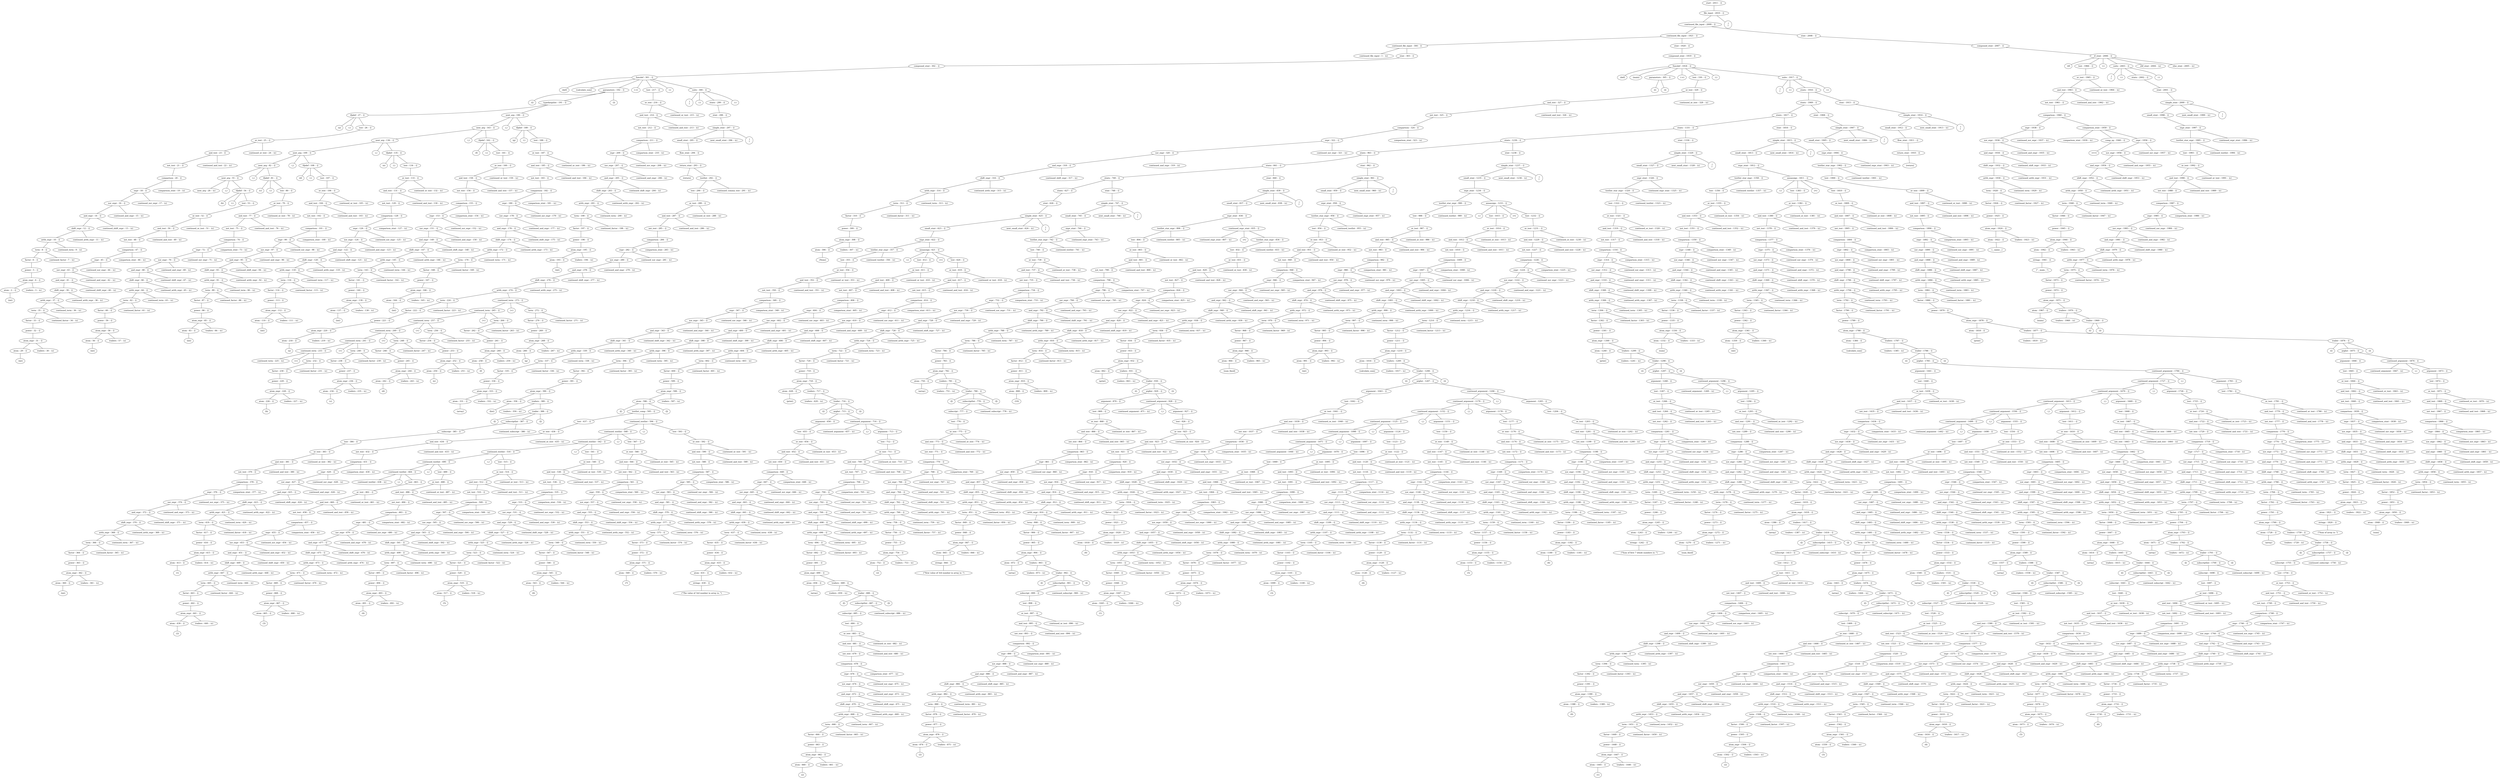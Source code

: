 Graph {
node1 [label="start - 2011 -  ()"];
node2 [label="file_input - 2010 -  ()"];
node3 [label="continued_file_input - 2009 -  ()"];
node4 [label="continued_file_input - 1921 -  ()"];
node5 [label="continued_file_input - 304 -  ()"];
node6 [label="continued_file_input - 1 -  (ε)"];
node7 [label="stmt - 303 -  ()"];
node8 [label="compound_stmt - 302 -  ()"];
node9 [label="funcdef - 301 -  ()"];
node10 [label=" (def)"];
node11 [label=" (calculate_sum)"];
node12 [label="parameters - 192 -  ()"];
node13 [label=" (()"];
node14 [label="typedargslist - 191 -  ()"];
node15 [label="tfpdef - 27 -  ()"];
node16 [label=" (a)"];
node17 [label=" (:)"];
node18 [label="test - 26 -  ()"];
node19 [label="or_test - 25 -  ()"];
node20 [label="and_test - 23 -  ()"];
node21 [label="not_test - 21 -  ()"];
node22 [label="comparison - 20 -  ()"];
node23 [label="expr - 18 -  ()"];
node24 [label="xor_expr - 16 -  ()"];
node25 [label="and_expr - 14 -  ()"];
node26 [label="shift_expr - 12 -  ()"];
node27 [label="arith_expr - 10 -  ()"];
node28 [label="term - 8 -  ()"];
node29 [label="factor - 6 -  ()"];
node30 [label="power - 5 -  ()"];
node31 [label="atom_expr - 4 -  ()"];
node32 [label="atom - 2 -  ()"];
node33 [label=" (int)"];
node34 [label="trailers - 3 -  (ε)"];
node35 [label="continued_factor - 7 -  (ε)"];
node36 [label="continued_term - 9 -  (ε)"];
node37 [label="continued_arith_expr - 11 -  (ε)"];
node38 [label="continued_shift_expr - 13 -  (ε)"];
node39 [label="continued_and_expr - 15 -  (ε)"];
node40 [label="continued_xor_expr - 17 -  (ε)"];
node41 [label="comparison_stmt - 19 -  (ε)"];
node42 [label="continued_and_test - 22 -  (ε)"];
node43 [label="continued_or_test - 24 -  (ε)"];
node44 [label="next_arg - 190 -  ()"];
node45 [label="next_arg - 163 -  ()"];
node46 [label="next_arg - 136 -  ()"];
node47 [label="next_arg - 109 -  ()"];
node48 [label="next_arg - 82 -  ()"];
node49 [label="next_arg - 55 -  ()"];
node50 [label="next_arg - 28 -  (ε)"];
node51 [label=" (,)"];
node52 [label="tfpdef - 54 -  ()"];
node53 [label=" (b)"];
node54 [label=" (:)"];
node55 [label="test - 53 -  ()"];
node56 [label="or_test - 52 -  ()"];
node57 [label="and_test - 50 -  ()"];
node58 [label="not_test - 48 -  ()"];
node59 [label="comparison - 47 -  ()"];
node60 [label="expr - 45 -  ()"];
node61 [label="xor_expr - 43 -  ()"];
node62 [label="and_expr - 41 -  ()"];
node63 [label="shift_expr - 39 -  ()"];
node64 [label="arith_expr - 37 -  ()"];
node65 [label="term - 35 -  ()"];
node66 [label="factor - 33 -  ()"];
node67 [label="power - 32 -  ()"];
node68 [label="atom_expr - 31 -  ()"];
node69 [label="atom - 29 -  ()"];
node70 [label=" (int)"];
node71 [label="trailers - 30 -  (ε)"];
node72 [label="continued_factor - 34 -  (ε)"];
node73 [label="continued_term - 36 -  (ε)"];
node74 [label="continued_arith_expr - 38 -  (ε)"];
node75 [label="continued_shift_expr - 40 -  (ε)"];
node76 [label="continued_and_expr - 42 -  (ε)"];
node77 [label="continued_xor_expr - 44 -  (ε)"];
node78 [label="comparison_stmt - 46 -  (ε)"];
node79 [label="continued_and_test - 49 -  (ε)"];
node80 [label="continued_or_test - 51 -  (ε)"];
node81 [label=" (,)"];
node82 [label="tfpdef - 81 -  ()"];
node83 [label=" (c)"];
node84 [label=" (:)"];
node85 [label="test - 80 -  ()"];
node86 [label="or_test - 79 -  ()"];
node87 [label="and_test - 77 -  ()"];
node88 [label="not_test - 75 -  ()"];
node89 [label="comparison - 74 -  ()"];
node90 [label="expr - 72 -  ()"];
node91 [label="xor_expr - 70 -  ()"];
node92 [label="and_expr - 68 -  ()"];
node93 [label="shift_expr - 66 -  ()"];
node94 [label="arith_expr - 64 -  ()"];
node95 [label="term - 62 -  ()"];
node96 [label="factor - 60 -  ()"];
node97 [label="power - 59 -  ()"];
node98 [label="atom_expr - 58 -  ()"];
node99 [label="atom - 56 -  ()"];
node100 [label=" (int)"];
node101 [label="trailers - 57 -  (ε)"];
node102 [label="continued_factor - 61 -  (ε)"];
node103 [label="continued_term - 63 -  (ε)"];
node104 [label="continued_arith_expr - 65 -  (ε)"];
node105 [label="continued_shift_expr - 67 -  (ε)"];
node106 [label="continued_and_expr - 69 -  (ε)"];
node107 [label="continued_xor_expr - 71 -  (ε)"];
node108 [label="comparison_stmt - 73 -  (ε)"];
node109 [label="continued_and_test - 76 -  (ε)"];
node110 [label="continued_or_test - 78 -  (ε)"];
node111 [label=" (,)"];
node112 [label="tfpdef - 108 -  ()"];
node113 [label=" (d)"];
node114 [label=" (:)"];
node115 [label="test - 107 -  ()"];
node116 [label="or_test - 106 -  ()"];
node117 [label="and_test - 104 -  ()"];
node118 [label="not_test - 102 -  ()"];
node119 [label="comparison - 101 -  ()"];
node120 [label="expr - 99 -  ()"];
node121 [label="xor_expr - 97 -  ()"];
node122 [label="and_expr - 95 -  ()"];
node123 [label="shift_expr - 93 -  ()"];
node124 [label="arith_expr - 91 -  ()"];
node125 [label="term - 89 -  ()"];
node126 [label="factor - 87 -  ()"];
node127 [label="power - 86 -  ()"];
node128 [label="atom_expr - 85 -  ()"];
node129 [label="atom - 83 -  ()"];
node130 [label=" (int)"];
node131 [label="trailers - 84 -  (ε)"];
node132 [label="continued_factor - 88 -  (ε)"];
node133 [label="continued_term - 90 -  (ε)"];
node134 [label="continued_arith_expr - 92 -  (ε)"];
node135 [label="continued_shift_expr - 94 -  (ε)"];
node136 [label="continued_and_expr - 96 -  (ε)"];
node137 [label="continued_xor_expr - 98 -  (ε)"];
node138 [label="comparison_stmt - 100 -  (ε)"];
node139 [label="continued_and_test - 103 -  (ε)"];
node140 [label="continued_or_test - 105 -  (ε)"];
node141 [label=" (,)"];
node142 [label="tfpdef - 135 -  ()"];
node143 [label=" (e)"];
node144 [label=" (:)"];
node145 [label="test - 134 -  ()"];
node146 [label="or_test - 133 -  ()"];
node147 [label="and_test - 131 -  ()"];
node148 [label="not_test - 129 -  ()"];
node149 [label="comparison - 128 -  ()"];
node150 [label="expr - 126 -  ()"];
node151 [label="xor_expr - 124 -  ()"];
node152 [label="and_expr - 122 -  ()"];
node153 [label="shift_expr - 120 -  ()"];
node154 [label="arith_expr - 118 -  ()"];
node155 [label="term - 116 -  ()"];
node156 [label="factor - 114 -  ()"];
node157 [label="power - 113 -  ()"];
node158 [label="atom_expr - 112 -  ()"];
node159 [label="atom - 110 -  ()"];
node160 [label=" (int)"];
node161 [label="trailers - 111 -  (ε)"];
node162 [label="continued_factor - 115 -  (ε)"];
node163 [label="continued_term - 117 -  (ε)"];
node164 [label="continued_arith_expr - 119 -  (ε)"];
node165 [label="continued_shift_expr - 121 -  (ε)"];
node166 [label="continued_and_expr - 123 -  (ε)"];
node167 [label="continued_xor_expr - 125 -  (ε)"];
node168 [label="comparison_stmt - 127 -  (ε)"];
node169 [label="continued_and_test - 130 -  (ε)"];
node170 [label="continued_or_test - 132 -  (ε)"];
node171 [label=" (,)"];
node172 [label="tfpdef - 162 -  ()"];
node173 [label=" (f)"];
node174 [label=" (:)"];
node175 [label="test - 161 -  ()"];
node176 [label="or_test - 160 -  ()"];
node177 [label="and_test - 158 -  ()"];
node178 [label="not_test - 156 -  ()"];
node179 [label="comparison - 155 -  ()"];
node180 [label="expr - 153 -  ()"];
node181 [label="xor_expr - 151 -  ()"];
node182 [label="and_expr - 149 -  ()"];
node183 [label="shift_expr - 147 -  ()"];
node184 [label="arith_expr - 145 -  ()"];
node185 [label="term - 143 -  ()"];
node186 [label="factor - 141 -  ()"];
node187 [label="power - 140 -  ()"];
node188 [label="atom_expr - 139 -  ()"];
node189 [label="atom - 137 -  ()"];
node190 [label=" (int)"];
node191 [label="trailers - 138 -  (ε)"];
node192 [label="continued_factor - 142 -  (ε)"];
node193 [label="continued_term - 144 -  (ε)"];
node194 [label="continued_arith_expr - 146 -  (ε)"];
node195 [label="continued_shift_expr - 148 -  (ε)"];
node196 [label="continued_and_expr - 150 -  (ε)"];
node197 [label="continued_xor_expr - 152 -  (ε)"];
node198 [label="comparison_stmt - 154 -  (ε)"];
node199 [label="continued_and_test - 157 -  (ε)"];
node200 [label="continued_or_test - 159 -  (ε)"];
node201 [label=" (,)"];
node202 [label="tfpdef - 189 -  ()"];
node203 [label=" (g)"];
node204 [label=" (:)"];
node205 [label="test - 188 -  ()"];
node206 [label="or_test - 187 -  ()"];
node207 [label="and_test - 185 -  ()"];
node208 [label="not_test - 183 -  ()"];
node209 [label="comparison - 182 -  ()"];
node210 [label="expr - 180 -  ()"];
node211 [label="xor_expr - 178 -  ()"];
node212 [label="and_expr - 176 -  ()"];
node213 [label="shift_expr - 174 -  ()"];
node214 [label="arith_expr - 172 -  ()"];
node215 [label="term - 170 -  ()"];
node216 [label="factor - 168 -  ()"];
node217 [label="power - 167 -  ()"];
node218 [label="atom_expr - 166 -  ()"];
node219 [label="atom - 164 -  ()"];
node220 [label=" (int)"];
node221 [label="trailers - 165 -  (ε)"];
node222 [label="continued_factor - 169 -  (ε)"];
node223 [label="continued_term - 171 -  (ε)"];
node224 [label="continued_arith_expr - 173 -  (ε)"];
node225 [label="continued_shift_expr - 175 -  (ε)"];
node226 [label="continued_and_expr - 177 -  (ε)"];
node227 [label="continued_xor_expr - 179 -  (ε)"];
node228 [label="comparison_stmt - 181 -  (ε)"];
node229 [label="continued_and_test - 184 -  (ε)"];
node230 [label="continued_or_test - 186 -  (ε)"];
node231 [label=" ())"];
node232 [label=" (->)"];
node233 [label="test - 217 -  ()"];
node234 [label="or_test - 216 -  ()"];
node235 [label="and_test - 214 -  ()"];
node236 [label="not_test - 212 -  ()"];
node237 [label="comparison - 211 -  ()"];
node238 [label="expr - 209 -  ()"];
node239 [label="xor_expr - 207 -  ()"];
node240 [label="and_expr - 205 -  ()"];
node241 [label="shift_expr - 203 -  ()"];
node242 [label="arith_expr - 201 -  ()"];
node243 [label="term - 199 -  ()"];
node244 [label="factor - 197 -  ()"];
node245 [label="power - 196 -  ()"];
node246 [label="atom_expr - 195 -  ()"];
node247 [label="atom - 193 -  ()"];
node248 [label=" (int)"];
node249 [label="trailers - 194 -  (ε)"];
node250 [label="continued_factor - 198 -  (ε)"];
node251 [label="continued_term - 200 -  (ε)"];
node252 [label="continued_arith_expr - 202 -  (ε)"];
node253 [label="continued_shift_expr - 204 -  (ε)"];
node254 [label="continued_and_expr - 206 -  (ε)"];
node255 [label="continued_xor_expr - 208 -  (ε)"];
node256 [label="comparison_stmt - 210 -  (ε)"];
node257 [label="continued_and_test - 213 -  (ε)"];
node258 [label="continued_or_test - 215 -  (ε)"];
node259 [label=" (:)"];
node260 [label="suite - 300 -  ()"];
node261 [label=" (
)"];
node262 [label=" (-)"];
node263 [label="stmts - 299 -  ()"];
node264 [label="stmt - 298 -  ()"];
node265 [label="simple_stmt - 297 -  ()"];
node266 [label="small_stmt - 295 -  ()"];
node267 [label="flow_stmt - 294 -  ()"];
node268 [label="return_stmt - 293 -  ()"];
node269 [label=" (return)"];
node270 [label="testlist - 292 -  ()"];
node271 [label="test - 290 -  ()"];
node272 [label="or_test - 289 -  ()"];
node273 [label="and_test - 287 -  ()"];
node274 [label="not_test - 285 -  ()"];
node275 [label="comparison - 284 -  ()"];
node276 [label="expr - 282 -  ()"];
node277 [label="xor_expr - 280 -  ()"];
node278 [label="and_expr - 278 -  ()"];
node279 [label="shift_expr - 276 -  ()"];
node280 [label="arith_expr - 274 -  ()"];
node281 [label="term - 224 -  ()"];
node282 [label="factor - 222 -  ()"];
node283 [label="power - 221 -  ()"];
node284 [label="atom_expr - 220 -  ()"];
node285 [label="atom - 218 -  ()"];
node286 [label=" (a)"];
node287 [label="trailers - 219 -  (ε)"];
node288 [label="continued_factor - 223 -  (ε)"];
node289 [label="continued_term - 273 -  ()"];
node290 [label="continued_term - 265 -  ()"];
node291 [label="continued_term - 257 -  ()"];
node292 [label="continued_term - 249 -  ()"];
node293 [label="continued_term - 241 -  ()"];
node294 [label="continued_term - 233 -  ()"];
node295 [label="continued_term - 225 -  (ε)"];
node296 [label=" (+)"];
node297 [label="term - 232 -  ()"];
node298 [label="factor - 230 -  ()"];
node299 [label="power - 229 -  ()"];
node300 [label="atom_expr - 228 -  ()"];
node301 [label="atom - 226 -  ()"];
node302 [label=" (b)"];
node303 [label="trailers - 227 -  (ε)"];
node304 [label="continued_factor - 231 -  (ε)"];
node305 [label=" (+)"];
node306 [label="term - 240 -  ()"];
node307 [label="factor - 238 -  ()"];
node308 [label="power - 237 -  ()"];
node309 [label="atom_expr - 236 -  ()"];
node310 [label="atom - 234 -  ()"];
node311 [label=" (c)"];
node312 [label="trailers - 235 -  (ε)"];
node313 [label="continued_factor - 239 -  (ε)"];
node314 [label=" (+)"];
node315 [label="term - 248 -  ()"];
node316 [label="factor - 246 -  ()"];
node317 [label="power - 245 -  ()"];
node318 [label="atom_expr - 244 -  ()"];
node319 [label="atom - 242 -  ()"];
node320 [label=" (d)"];
node321 [label="trailers - 243 -  (ε)"];
node322 [label="continued_factor - 247 -  (ε)"];
node323 [label=" (+)"];
node324 [label="term - 256 -  ()"];
node325 [label="factor - 254 -  ()"];
node326 [label="power - 253 -  ()"];
node327 [label="atom_expr - 252 -  ()"];
node328 [label="atom - 250 -  ()"];
node329 [label=" (e)"];
node330 [label="trailers - 251 -  (ε)"];
node331 [label="continued_factor - 255 -  (ε)"];
node332 [label=" (+)"];
node333 [label="term - 264 -  ()"];
node334 [label="factor - 262 -  ()"];
node335 [label="power - 261 -  ()"];
node336 [label="atom_expr - 260 -  ()"];
node337 [label="atom - 258 -  ()"];
node338 [label=" (f)"];
node339 [label="trailers - 259 -  (ε)"];
node340 [label="continued_factor - 263 -  (ε)"];
node341 [label=" (+)"];
node342 [label="term - 272 -  ()"];
node343 [label="factor - 270 -  ()"];
node344 [label="power - 269 -  ()"];
node345 [label="atom_expr - 268 -  ()"];
node346 [label="atom - 266 -  ()"];
node347 [label=" (g)"];
node348 [label="trailers - 267 -  (ε)"];
node349 [label="continued_factor - 271 -  (ε)"];
node350 [label="continued_arith_expr - 275 -  (ε)"];
node351 [label="continued_shift_expr - 277 -  (ε)"];
node352 [label="continued_and_expr - 279 -  (ε)"];
node353 [label="continued_xor_expr - 281 -  (ε)"];
node354 [label="comparison_stmt - 283 -  (ε)"];
node355 [label="continued_and_test - 286 -  (ε)"];
node356 [label="continued_or_test - 288 -  (ε)"];
node357 [label="continued_comma_test - 291 -  (ε)"];
node358 [label="next_small_stmt - 296 -  (ε)"];
node359 [label=" (
)"];
node360 [label=" (-)"];
node361 [label="stmt - 1920 -  ()"];
node362 [label="compound_stmt - 1919 -  ()"];
node363 [label="funcdef - 1918 -  ()"];
node364 [label=" (def)"];
node365 [label=" (main)"];
node366 [label="parameters - 305 -  ()"];
node367 [label=" (()"];
node368 [label=" ())"];
node369 [label=" (->)"];
node370 [label="test - 330 -  ()"];
node371 [label="or_test - 329 -  ()"];
node372 [label="and_test - 327 -  ()"];
node373 [label="not_test - 325 -  ()"];
node374 [label="comparison - 324 -  ()"];
node375 [label="expr - 322 -  ()"];
node376 [label="xor_expr - 320 -  ()"];
node377 [label="and_expr - 318 -  ()"];
node378 [label="shift_expr - 316 -  ()"];
node379 [label="arith_expr - 314 -  ()"];
node380 [label="term - 312 -  ()"];
node381 [label="factor - 310 -  ()"];
node382 [label="power - 309 -  ()"];
node383 [label="atom_expr - 308 -  ()"];
node384 [label="atom - 306 -  ()"];
node385 [label=" (None)"];
node386 [label="trailers - 307 -  (ε)"];
node387 [label="continued_factor - 311 -  (ε)"];
node388 [label="continued_term - 313 -  (ε)"];
node389 [label="continued_arith_expr - 315 -  (ε)"];
node390 [label="continued_shift_expr - 317 -  (ε)"];
node391 [label="continued_and_expr - 319 -  (ε)"];
node392 [label="continued_xor_expr - 321 -  (ε)"];
node393 [label="comparison_stmt - 323 -  (ε)"];
node394 [label="continued_and_test - 326 -  (ε)"];
node395 [label="continued_or_test - 328 -  (ε)"];
node396 [label=" (:)"];
node397 [label="suite - 1917 -  ()"];
node398 [label=" (
)"];
node399 [label=" (-)"];
node400 [label="stmts - 1916 -  ()"];
node401 [label="stmts - 1909 -  ()"];
node402 [label="stmts - 1817 -  ()"];
node403 [label="stmts - 1331 -  ()"];
node404 [label="stmts - 1239 -  ()"];
node405 [label="stmts - 963 -  ()"];
node406 [label="stmts - 841 -  ()"];
node407 [label="stmts - 749 -  ()"];
node408 [label="stmts - 627 -  ()"];
node409 [label="stmt - 626 -  ()"];
node410 [label="simple_stmt - 625 -  ()"];
node411 [label="small_stmt - 623 -  ()"];
node412 [label="expr_stmt - 622 -  ()"];
node413 [label="testlist_star_expr - 357 -  ()"];
node414 [label="test - 355 -  ()"];
node415 [label="or_test - 354 -  ()"];
node416 [label="and_test - 352 -  ()"];
node417 [label="not_test - 350 -  ()"];
node418 [label="comparison - 349 -  ()"];
node419 [label="expr - 347 -  ()"];
node420 [label="xor_expr - 345 -  ()"];
node421 [label="and_expr - 343 -  ()"];
node422 [label="shift_expr - 341 -  ()"];
node423 [label="arith_expr - 339 -  ()"];
node424 [label="term - 337 -  ()"];
node425 [label="factor - 335 -  ()"];
node426 [label="power - 334 -  ()"];
node427 [label="atom_expr - 333 -  ()"];
node428 [label="atom - 331 -  ()"];
node429 [label=" (array)"];
node430 [label="trailers - 332 -  (ε)"];
node431 [label="continued_factor - 336 -  (ε)"];
node432 [label="continued_term - 338 -  (ε)"];
node433 [label="continued_arith_expr - 340 -  (ε)"];
node434 [label="continued_shift_expr - 342 -  (ε)"];
node435 [label="continued_and_expr - 344 -  (ε)"];
node436 [label="continued_xor_expr - 346 -  (ε)"];
node437 [label="comparison_stmt - 348 -  (ε)"];
node438 [label="continued_and_test - 351 -  (ε)"];
node439 [label="continued_or_test - 353 -  (ε)"];
node440 [label="continued_testlist - 356 -  (ε)"];
node441 [label="annassign - 621 -  ()"];
node442 [label=" (:)"];
node443 [label="test - 412 -  ()"];
node444 [label="or_test - 411 -  ()"];
node445 [label="and_test - 409 -  ()"];
node446 [label="not_test - 407 -  ()"];
node447 [label="comparison - 406 -  ()"];
node448 [label="expr - 404 -  ()"];
node449 [label="xor_expr - 402 -  ()"];
node450 [label="and_expr - 400 -  ()"];
node451 [label="shift_expr - 398 -  ()"];
node452 [label="arith_expr - 396 -  ()"];
node453 [label="term - 394 -  ()"];
node454 [label="factor - 392 -  ()"];
node455 [label="power - 391 -  ()"];
node456 [label="atom_expr - 390 -  ()"];
node457 [label="atom - 358 -  ()"];
node458 [label=" (list)"];
node459 [label="trailers - 389 -  ()"];
node460 [label="trailers - 359 -  (ε)"];
node461 [label="trailer - 388 -  ()"];
node462 [label=" ([)"];
node463 [label="subscriptlist - 387 -  ()"];
node464 [label="subscript - 385 -  ()"];
node465 [label="test - 384 -  ()"];
node466 [label="or_test - 383 -  ()"];
node467 [label="and_test - 381 -  ()"];
node468 [label="not_test - 379 -  ()"];
node469 [label="comparison - 378 -  ()"];
node470 [label="expr - 376 -  ()"];
node471 [label="xor_expr - 374 -  ()"];
node472 [label="and_expr - 372 -  ()"];
node473 [label="shift_expr - 370 -  ()"];
node474 [label="arith_expr - 368 -  ()"];
node475 [label="term - 366 -  ()"];
node476 [label="factor - 364 -  ()"];
node477 [label="power - 363 -  ()"];
node478 [label="atom_expr - 362 -  ()"];
node479 [label="atom - 360 -  ()"];
node480 [label=" (int)"];
node481 [label="trailers - 361 -  (ε)"];
node482 [label="continued_factor - 365 -  (ε)"];
node483 [label="continued_term - 367 -  (ε)"];
node484 [label="continued_arith_expr - 369 -  (ε)"];
node485 [label="continued_shift_expr - 371 -  (ε)"];
node486 [label="continued_and_expr - 373 -  (ε)"];
node487 [label="continued_xor_expr - 375 -  (ε)"];
node488 [label="comparison_stmt - 377 -  (ε)"];
node489 [label="continued_and_test - 380 -  (ε)"];
node490 [label="continued_or_test - 382 -  (ε)"];
node491 [label="continued_subscript - 386 -  (ε)"];
node492 [label=" (])"];
node493 [label="continued_factor - 393 -  (ε)"];
node494 [label="continued_term - 395 -  (ε)"];
node495 [label="continued_arith_expr - 397 -  (ε)"];
node496 [label="continued_shift_expr - 399 -  (ε)"];
node497 [label="continued_and_expr - 401 -  (ε)"];
node498 [label="continued_xor_expr - 403 -  (ε)"];
node499 [label="comparison_stmt - 405 -  (ε)"];
node500 [label="continued_and_test - 408 -  (ε)"];
node501 [label="continued_or_test - 410 -  (ε)"];
node502 [label=" (=)"];
node503 [label="test - 620 -  ()"];
node504 [label="or_test - 619 -  ()"];
node505 [label="and_test - 617 -  ()"];
node506 [label="not_test - 615 -  ()"];
node507 [label="comparison - 614 -  ()"];
node508 [label="expr - 612 -  ()"];
node509 [label="xor_expr - 610 -  ()"];
node510 [label="and_expr - 608 -  ()"];
node511 [label="shift_expr - 606 -  ()"];
node512 [label="arith_expr - 604 -  ()"];
node513 [label="term - 602 -  ()"];
node514 [label="factor - 600 -  ()"];
node515 [label="power - 599 -  ()"];
node516 [label="atom_expr - 598 -  ()"];
node517 [label="atom - 596 -  ()"];
node518 [label=" ([)"];
node519 [label="testlist_comp - 595 -  ()"];
node520 [label="test - 437 -  ()"];
node521 [label="or_test - 436 -  ()"];
node522 [label="and_test - 434 -  ()"];
node523 [label="not_test - 432 -  ()"];
node524 [label="comparison - 431 -  ()"];
node525 [label="expr - 429 -  ()"];
node526 [label="xor_expr - 427 -  ()"];
node527 [label="and_expr - 425 -  ()"];
node528 [label="shift_expr - 423 -  ()"];
node529 [label="arith_expr - 421 -  ()"];
node530 [label="term - 419 -  ()"];
node531 [label="factor - 417 -  ()"];
node532 [label="power - 416 -  ()"];
node533 [label="atom_expr - 415 -  ()"];
node534 [label="atom - 413 -  ()"];
node535 [label=" (1)"];
node536 [label="trailers - 414 -  (ε)"];
node537 [label="continued_factor - 418 -  (ε)"];
node538 [label="continued_term - 420 -  (ε)"];
node539 [label="continued_arith_expr - 422 -  (ε)"];
node540 [label="continued_shift_expr - 424 -  (ε)"];
node541 [label="continued_and_expr - 426 -  (ε)"];
node542 [label="continued_xor_expr - 428 -  (ε)"];
node543 [label="comparison_stmt - 430 -  (ε)"];
node544 [label="continued_and_test - 433 -  (ε)"];
node545 [label="continued_or_test - 435 -  (ε)"];
node546 [label="continued_testlist - 594 -  ()"];
node547 [label="continued_testlist - 568 -  ()"];
node548 [label="continued_testlist - 542 -  ()"];
node549 [label="continued_testlist - 516 -  ()"];
node550 [label="continued_testlist - 490 -  ()"];
node551 [label="continued_testlist - 464 -  ()"];
node552 [label="continued_testlist - 438 -  (ε)"];
node553 [label=" (,)"];
node554 [label="test - 463 -  ()"];
node555 [label="or_test - 462 -  ()"];
node556 [label="and_test - 460 -  ()"];
node557 [label="not_test - 458 -  ()"];
node558 [label="comparison - 457 -  ()"];
node559 [label="expr - 455 -  ()"];
node560 [label="xor_expr - 453 -  ()"];
node561 [label="and_expr - 451 -  ()"];
node562 [label="shift_expr - 449 -  ()"];
node563 [label="arith_expr - 447 -  ()"];
node564 [label="term - 445 -  ()"];
node565 [label="factor - 443 -  ()"];
node566 [label="power - 442 -  ()"];
node567 [label="atom_expr - 441 -  ()"];
node568 [label="atom - 439 -  ()"];
node569 [label=" (2)"];
node570 [label="trailers - 440 -  (ε)"];
node571 [label="continued_factor - 444 -  (ε)"];
node572 [label="continued_term - 446 -  (ε)"];
node573 [label="continued_arith_expr - 448 -  (ε)"];
node574 [label="continued_shift_expr - 450 -  (ε)"];
node575 [label="continued_and_expr - 452 -  (ε)"];
node576 [label="continued_xor_expr - 454 -  (ε)"];
node577 [label="comparison_stmt - 456 -  (ε)"];
node578 [label="continued_and_test - 459 -  (ε)"];
node579 [label="continued_or_test - 461 -  (ε)"];
node580 [label=" (,)"];
node581 [label="test - 489 -  ()"];
node582 [label="or_test - 488 -  ()"];
node583 [label="and_test - 486 -  ()"];
node584 [label="not_test - 484 -  ()"];
node585 [label="comparison - 483 -  ()"];
node586 [label="expr - 481 -  ()"];
node587 [label="xor_expr - 479 -  ()"];
node588 [label="and_expr - 477 -  ()"];
node589 [label="shift_expr - 475 -  ()"];
node590 [label="arith_expr - 473 -  ()"];
node591 [label="term - 471 -  ()"];
node592 [label="factor - 469 -  ()"];
node593 [label="power - 468 -  ()"];
node594 [label="atom_expr - 467 -  ()"];
node595 [label="atom - 465 -  ()"];
node596 [label=" (3)"];
node597 [label="trailers - 466 -  (ε)"];
node598 [label="continued_factor - 470 -  (ε)"];
node599 [label="continued_term - 472 -  (ε)"];
node600 [label="continued_arith_expr - 474 -  (ε)"];
node601 [label="continued_shift_expr - 476 -  (ε)"];
node602 [label="continued_and_expr - 478 -  (ε)"];
node603 [label="continued_xor_expr - 480 -  (ε)"];
node604 [label="comparison_stmt - 482 -  (ε)"];
node605 [label="continued_and_test - 485 -  (ε)"];
node606 [label="continued_or_test - 487 -  (ε)"];
node607 [label=" (,)"];
node608 [label="test - 515 -  ()"];
node609 [label="or_test - 514 -  ()"];
node610 [label="and_test - 512 -  ()"];
node611 [label="not_test - 510 -  ()"];
node612 [label="comparison - 509 -  ()"];
node613 [label="expr - 507 -  ()"];
node614 [label="xor_expr - 505 -  ()"];
node615 [label="and_expr - 503 -  ()"];
node616 [label="shift_expr - 501 -  ()"];
node617 [label="arith_expr - 499 -  ()"];
node618 [label="term - 497 -  ()"];
node619 [label="factor - 495 -  ()"];
node620 [label="power - 494 -  ()"];
node621 [label="atom_expr - 493 -  ()"];
node622 [label="atom - 491 -  ()"];
node623 [label=" (4)"];
node624 [label="trailers - 492 -  (ε)"];
node625 [label="continued_factor - 496 -  (ε)"];
node626 [label="continued_term - 498 -  (ε)"];
node627 [label="continued_arith_expr - 500 -  (ε)"];
node628 [label="continued_shift_expr - 502 -  (ε)"];
node629 [label="continued_and_expr - 504 -  (ε)"];
node630 [label="continued_xor_expr - 506 -  (ε)"];
node631 [label="comparison_stmt - 508 -  (ε)"];
node632 [label="continued_and_test - 511 -  (ε)"];
node633 [label="continued_or_test - 513 -  (ε)"];
node634 [label=" (,)"];
node635 [label="test - 541 -  ()"];
node636 [label="or_test - 540 -  ()"];
node637 [label="and_test - 538 -  ()"];
node638 [label="not_test - 536 -  ()"];
node639 [label="comparison - 535 -  ()"];
node640 [label="expr - 533 -  ()"];
node641 [label="xor_expr - 531 -  ()"];
node642 [label="and_expr - 529 -  ()"];
node643 [label="shift_expr - 527 -  ()"];
node644 [label="arith_expr - 525 -  ()"];
node645 [label="term - 523 -  ()"];
node646 [label="factor - 521 -  ()"];
node647 [label="power - 520 -  ()"];
node648 [label="atom_expr - 519 -  ()"];
node649 [label="atom - 517 -  ()"];
node650 [label=" (5)"];
node651 [label="trailers - 518 -  (ε)"];
node652 [label="continued_factor - 522 -  (ε)"];
node653 [label="continued_term - 524 -  (ε)"];
node654 [label="continued_arith_expr - 526 -  (ε)"];
node655 [label="continued_shift_expr - 528 -  (ε)"];
node656 [label="continued_and_expr - 530 -  (ε)"];
node657 [label="continued_xor_expr - 532 -  (ε)"];
node658 [label="comparison_stmt - 534 -  (ε)"];
node659 [label="continued_and_test - 537 -  (ε)"];
node660 [label="continued_or_test - 539 -  (ε)"];
node661 [label=" (,)"];
node662 [label="test - 567 -  ()"];
node663 [label="or_test - 566 -  ()"];
node664 [label="and_test - 564 -  ()"];
node665 [label="not_test - 562 -  ()"];
node666 [label="comparison - 561 -  ()"];
node667 [label="expr - 559 -  ()"];
node668 [label="xor_expr - 557 -  ()"];
node669 [label="and_expr - 555 -  ()"];
node670 [label="shift_expr - 553 -  ()"];
node671 [label="arith_expr - 551 -  ()"];
node672 [label="term - 549 -  ()"];
node673 [label="factor - 547 -  ()"];
node674 [label="power - 546 -  ()"];
node675 [label="atom_expr - 545 -  ()"];
node676 [label="atom - 543 -  ()"];
node677 [label=" (6)"];
node678 [label="trailers - 544 -  (ε)"];
node679 [label="continued_factor - 548 -  (ε)"];
node680 [label="continued_term - 550 -  (ε)"];
node681 [label="continued_arith_expr - 552 -  (ε)"];
node682 [label="continued_shift_expr - 554 -  (ε)"];
node683 [label="continued_and_expr - 556 -  (ε)"];
node684 [label="continued_xor_expr - 558 -  (ε)"];
node685 [label="comparison_stmt - 560 -  (ε)"];
node686 [label="continued_and_test - 563 -  (ε)"];
node687 [label="continued_or_test - 565 -  (ε)"];
node688 [label=" (,)"];
node689 [label="test - 593 -  ()"];
node690 [label="or_test - 592 -  ()"];
node691 [label="and_test - 590 -  ()"];
node692 [label="not_test - 588 -  ()"];
node693 [label="comparison - 587 -  ()"];
node694 [label="expr - 585 -  ()"];
node695 [label="xor_expr - 583 -  ()"];
node696 [label="and_expr - 581 -  ()"];
node697 [label="shift_expr - 579 -  ()"];
node698 [label="arith_expr - 577 -  ()"];
node699 [label="term - 575 -  ()"];
node700 [label="factor - 573 -  ()"];
node701 [label="power - 572 -  ()"];
node702 [label="atom_expr - 571 -  ()"];
node703 [label="atom - 569 -  ()"];
node704 [label=" (7)"];
node705 [label="trailers - 570 -  (ε)"];
node706 [label="continued_factor - 574 -  (ε)"];
node707 [label="continued_term - 576 -  (ε)"];
node708 [label="continued_arith_expr - 578 -  (ε)"];
node709 [label="continued_shift_expr - 580 -  (ε)"];
node710 [label="continued_and_expr - 582 -  (ε)"];
node711 [label="continued_xor_expr - 584 -  (ε)"];
node712 [label="comparison_stmt - 586 -  (ε)"];
node713 [label="continued_and_test - 589 -  (ε)"];
node714 [label="continued_or_test - 591 -  (ε)"];
node715 [label=" (])"];
node716 [label="trailers - 597 -  (ε)"];
node717 [label="continued_factor - 601 -  (ε)"];
node718 [label="continued_term - 603 -  (ε)"];
node719 [label="continued_arith_expr - 605 -  (ε)"];
node720 [label="continued_shift_expr - 607 -  (ε)"];
node721 [label="continued_and_expr - 609 -  (ε)"];
node722 [label="continued_xor_expr - 611 -  (ε)"];
node723 [label="comparison_stmt - 613 -  (ε)"];
node724 [label="continued_and_test - 616 -  (ε)"];
node725 [label="continued_or_test - 618 -  (ε)"];
node726 [label="next_small_stmt - 624 -  (ε)"];
node727 [label=" (
)"];
node728 [label="stmt - 748 -  ()"];
node729 [label="simple_stmt - 747 -  ()"];
node730 [label="small_stmt - 745 -  ()"];
node731 [label="expr_stmt - 744 -  ()"];
node732 [label="testlist_star_expr - 742 -  ()"];
node733 [label="test - 740 -  ()"];
node734 [label="or_test - 739 -  ()"];
node735 [label="and_test - 737 -  ()"];
node736 [label="not_test - 735 -  ()"];
node737 [label="comparison - 734 -  ()"];
node738 [label="expr - 732 -  ()"];
node739 [label="xor_expr - 730 -  ()"];
node740 [label="and_expr - 728 -  ()"];
node741 [label="shift_expr - 726 -  ()"];
node742 [label="arith_expr - 724 -  ()"];
node743 [label="term - 722 -  ()"];
node744 [label="factor - 720 -  ()"];
node745 [label="power - 719 -  ()"];
node746 [label="atom_expr - 718 -  ()"];
node747 [label="atom - 628 -  ()"];
node748 [label=" (print)"];
node749 [label="trailers - 717 -  ()"];
node750 [label="trailers - 629 -  (ε)"];
node751 [label="trailer - 716 -  ()"];
node752 [label=" (()"];
node753 [label="arglist - 715 -  ()"];
node754 [label="argument - 656 -  ()"];
node755 [label="test - 655 -  ()"];
node756 [label="or_test - 654 -  ()"];
node757 [label="and_test - 652 -  ()"];
node758 [label="not_test - 650 -  ()"];
node759 [label="comparison - 649 -  ()"];
node760 [label="expr - 647 -  ()"];
node761 [label="xor_expr - 645 -  ()"];
node762 [label="and_expr - 643 -  ()"];
node763 [label="shift_expr - 641 -  ()"];
node764 [label="arith_expr - 639 -  ()"];
node765 [label="term - 637 -  ()"];
node766 [label="factor - 635 -  ()"];
node767 [label="power - 634 -  ()"];
node768 [label="atom_expr - 633 -  ()"];
node769 [label="atom - 631 -  ()"];
node770 [label="strings - 630 -  ()"];
node771 [label=" (&quot;The value of 3rd number in array is: &quot;)"];
node772 [label="trailers - 632 -  (ε)"];
node773 [label="continued_factor - 636 -  (ε)"];
node774 [label="continued_term - 638 -  (ε)"];
node775 [label="continued_arith_expr - 640 -  (ε)"];
node776 [label="continued_shift_expr - 642 -  (ε)"];
node777 [label="continued_and_expr - 644 -  (ε)"];
node778 [label="continued_xor_expr - 646 -  (ε)"];
node779 [label="comparison_stmt - 648 -  (ε)"];
node780 [label="continued_and_test - 651 -  (ε)"];
node781 [label="continued_or_test - 653 -  (ε)"];
node782 [label="continued_argument - 714 -  ()"];
node783 [label="continued_argument - 657 -  (ε)"];
node784 [label=" (,)"];
node785 [label="argument - 713 -  ()"];
node786 [label="test - 712 -  ()"];
node787 [label="or_test - 711 -  ()"];
node788 [label="and_test - 709 -  ()"];
node789 [label="not_test - 707 -  ()"];
node790 [label="comparison - 706 -  ()"];
node791 [label="expr - 704 -  ()"];
node792 [label="xor_expr - 702 -  ()"];
node793 [label="and_expr - 700 -  ()"];
node794 [label="shift_expr - 698 -  ()"];
node795 [label="arith_expr - 696 -  ()"];
node796 [label="term - 694 -  ()"];
node797 [label="factor - 692 -  ()"];
node798 [label="power - 691 -  ()"];
node799 [label="atom_expr - 690 -  ()"];
node800 [label="atom - 658 -  ()"];
node801 [label=" (array)"];
node802 [label="trailers - 689 -  ()"];
node803 [label="trailers - 659 -  (ε)"];
node804 [label="trailer - 688 -  ()"];
node805 [label=" ([)"];
node806 [label="subscriptlist - 687 -  ()"];
node807 [label="subscript - 685 -  ()"];
node808 [label="test - 684 -  ()"];
node809 [label="or_test - 683 -  ()"];
node810 [label="and_test - 681 -  ()"];
node811 [label="not_test - 679 -  ()"];
node812 [label="comparison - 678 -  ()"];
node813 [label="expr - 676 -  ()"];
node814 [label="xor_expr - 674 -  ()"];
node815 [label="and_expr - 672 -  ()"];
node816 [label="shift_expr - 670 -  ()"];
node817 [label="arith_expr - 668 -  ()"];
node818 [label="term - 666 -  ()"];
node819 [label="factor - 664 -  ()"];
node820 [label="power - 663 -  ()"];
node821 [label="atom_expr - 662 -  ()"];
node822 [label="atom - 660 -  ()"];
node823 [label=" (2)"];
node824 [label="trailers - 661 -  (ε)"];
node825 [label="continued_factor - 665 -  (ε)"];
node826 [label="continued_term - 667 -  (ε)"];
node827 [label="continued_arith_expr - 669 -  (ε)"];
node828 [label="continued_shift_expr - 671 -  (ε)"];
node829 [label="continued_and_expr - 673 -  (ε)"];
node830 [label="continued_xor_expr - 675 -  (ε)"];
node831 [label="comparison_stmt - 677 -  (ε)"];
node832 [label="continued_and_test - 680 -  (ε)"];
node833 [label="continued_or_test - 682 -  (ε)"];
node834 [label="continued_subscript - 686 -  (ε)"];
node835 [label=" (])"];
node836 [label="continued_factor - 693 -  (ε)"];
node837 [label="continued_term - 695 -  (ε)"];
node838 [label="continued_arith_expr - 697 -  (ε)"];
node839 [label="continued_shift_expr - 699 -  (ε)"];
node840 [label="continued_and_expr - 701 -  (ε)"];
node841 [label="continued_xor_expr - 703 -  (ε)"];
node842 [label="comparison_stmt - 705 -  (ε)"];
node843 [label="continued_and_test - 708 -  (ε)"];
node844 [label="continued_or_test - 710 -  (ε)"];
node845 [label=" ())"];
node846 [label="continued_factor - 721 -  (ε)"];
node847 [label="continued_term - 723 -  (ε)"];
node848 [label="continued_arith_expr - 725 -  (ε)"];
node849 [label="continued_shift_expr - 727 -  (ε)"];
node850 [label="continued_and_expr - 729 -  (ε)"];
node851 [label="continued_xor_expr - 731 -  (ε)"];
node852 [label="comparison_stmt - 733 -  (ε)"];
node853 [label="continued_and_test - 736 -  (ε)"];
node854 [label="continued_or_test - 738 -  (ε)"];
node855 [label="continued_testlist - 741 -  (ε)"];
node856 [label="continued_expr_stmt - 743 -  (ε)"];
node857 [label="next_small_stmt - 746 -  (ε)"];
node858 [label=" (
)"];
node859 [label="stmt - 840 -  ()"];
node860 [label="simple_stmt - 839 -  ()"];
node861 [label="small_stmt - 837 -  ()"];
node862 [label="expr_stmt - 836 -  ()"];
node863 [label="testlist_star_expr - 806 -  ()"];
node864 [label="test - 804 -  ()"];
node865 [label="or_test - 803 -  ()"];
node866 [label="and_test - 801 -  ()"];
node867 [label="not_test - 799 -  ()"];
node868 [label="comparison - 798 -  ()"];
node869 [label="expr - 796 -  ()"];
node870 [label="xor_expr - 794 -  ()"];
node871 [label="and_expr - 792 -  ()"];
node872 [label="shift_expr - 790 -  ()"];
node873 [label="arith_expr - 788 -  ()"];
node874 [label="term - 786 -  ()"];
node875 [label="factor - 784 -  ()"];
node876 [label="power - 783 -  ()"];
node877 [label="atom_expr - 782 -  ()"];
node878 [label="atom - 750 -  ()"];
node879 [label=" (array)"];
node880 [label="trailers - 781 -  ()"];
node881 [label="trailers - 751 -  (ε)"];
node882 [label="trailer - 780 -  ()"];
node883 [label=" ([)"];
node884 [label="subscriptlist - 779 -  ()"];
node885 [label="subscript - 777 -  ()"];
node886 [label="test - 776 -  ()"];
node887 [label="or_test - 775 -  ()"];
node888 [label="and_test - 773 -  ()"];
node889 [label="not_test - 771 -  ()"];
node890 [label="comparison - 770 -  ()"];
node891 [label="expr - 768 -  ()"];
node892 [label="xor_expr - 766 -  ()"];
node893 [label="and_expr - 764 -  ()"];
node894 [label="shift_expr - 762 -  ()"];
node895 [label="arith_expr - 760 -  ()"];
node896 [label="term - 758 -  ()"];
node897 [label="factor - 756 -  ()"];
node898 [label="power - 755 -  ()"];
node899 [label="atom_expr - 754 -  ()"];
node900 [label="atom - 752 -  ()"];
node901 [label=" (2)"];
node902 [label="trailers - 753 -  (ε)"];
node903 [label="continued_factor - 757 -  (ε)"];
node904 [label="continued_term - 759 -  (ε)"];
node905 [label="continued_arith_expr - 761 -  (ε)"];
node906 [label="continued_shift_expr - 763 -  (ε)"];
node907 [label="continued_and_expr - 765 -  (ε)"];
node908 [label="continued_xor_expr - 767 -  (ε)"];
node909 [label="comparison_stmt - 769 -  (ε)"];
node910 [label="continued_and_test - 772 -  (ε)"];
node911 [label="continued_or_test - 774 -  (ε)"];
node912 [label="continued_subscript - 778 -  (ε)"];
node913 [label=" (])"];
node914 [label="continued_factor - 785 -  (ε)"];
node915 [label="continued_term - 787 -  (ε)"];
node916 [label="continued_arith_expr - 789 -  (ε)"];
node917 [label="continued_shift_expr - 791 -  (ε)"];
node918 [label="continued_and_expr - 793 -  (ε)"];
node919 [label="continued_xor_expr - 795 -  (ε)"];
node920 [label="comparison_stmt - 797 -  (ε)"];
node921 [label="continued_and_test - 800 -  (ε)"];
node922 [label="continued_or_test - 802 -  (ε)"];
node923 [label="continued_testlist - 805 -  (ε)"];
node924 [label="continued_expr_stmt - 835 -  ()"];
node925 [label="continued_expr_stmt - 807 -  (ε)"];
node926 [label=" (=)"];
node927 [label="testlist_star_expr - 834 -  ()"];
node928 [label="test - 832 -  ()"];
node929 [label="or_test - 831 -  ()"];
node930 [label="and_test - 829 -  ()"];
node931 [label="not_test - 827 -  ()"];
node932 [label="comparison - 826 -  ()"];
node933 [label="expr - 824 -  ()"];
node934 [label="xor_expr - 822 -  ()"];
node935 [label="and_expr - 820 -  ()"];
node936 [label="shift_expr - 818 -  ()"];
node937 [label="arith_expr - 816 -  ()"];
node938 [label="term - 814 -  ()"];
node939 [label="factor - 812 -  ()"];
node940 [label="power - 811 -  ()"];
node941 [label="atom_expr - 810 -  ()"];
node942 [label="atom - 808 -  ()"];
node943 [label=" (10)"];
node944 [label="trailers - 809 -  (ε)"];
node945 [label="continued_factor - 813 -  (ε)"];
node946 [label="continued_term - 815 -  (ε)"];
node947 [label="continued_arith_expr - 817 -  (ε)"];
node948 [label="continued_shift_expr - 819 -  (ε)"];
node949 [label="continued_and_expr - 821 -  (ε)"];
node950 [label="continued_xor_expr - 823 -  (ε)"];
node951 [label="comparison_stmt - 825 -  (ε)"];
node952 [label="continued_and_test - 828 -  (ε)"];
node953 [label="continued_or_test - 830 -  (ε)"];
node954 [label="continued_testlist - 833 -  (ε)"];
node955 [label="next_small_stmt - 838 -  (ε)"];
node956 [label=" (
)"];
node957 [label="stmt - 962 -  ()"];
node958 [label="simple_stmt - 961 -  ()"];
node959 [label="small_stmt - 959 -  ()"];
node960 [label="expr_stmt - 958 -  ()"];
node961 [label="testlist_star_expr - 956 -  ()"];
node962 [label="test - 954 -  ()"];
node963 [label="or_test - 953 -  ()"];
node964 [label="and_test - 951 -  ()"];
node965 [label="not_test - 949 -  ()"];
node966 [label="comparison - 948 -  ()"];
node967 [label="expr - 946 -  ()"];
node968 [label="xor_expr - 944 -  ()"];
node969 [label="and_expr - 942 -  ()"];
node970 [label="shift_expr - 940 -  ()"];
node971 [label="arith_expr - 938 -  ()"];
node972 [label="term - 936 -  ()"];
node973 [label="factor - 934 -  ()"];
node974 [label="power - 933 -  ()"];
node975 [label="atom_expr - 932 -  ()"];
node976 [label="atom - 842 -  ()"];
node977 [label=" (print)"];
node978 [label="trailers - 931 -  ()"];
node979 [label="trailers - 843 -  (ε)"];
node980 [label="trailer - 930 -  ()"];
node981 [label=" (()"];
node982 [label="arglist - 929 -  ()"];
node983 [label="argument - 870 -  ()"];
node984 [label="test - 869 -  ()"];
node985 [label="or_test - 868 -  ()"];
node986 [label="and_test - 866 -  ()"];
node987 [label="not_test - 864 -  ()"];
node988 [label="comparison - 863 -  ()"];
node989 [label="expr - 861 -  ()"];
node990 [label="xor_expr - 859 -  ()"];
node991 [label="and_expr - 857 -  ()"];
node992 [label="shift_expr - 855 -  ()"];
node993 [label="arith_expr - 853 -  ()"];
node994 [label="term - 851 -  ()"];
node995 [label="factor - 849 -  ()"];
node996 [label="power - 848 -  ()"];
node997 [label="atom_expr - 847 -  ()"];
node998 [label="atom - 845 -  ()"];
node999 [label="strings - 844 -  ()"];
node1000 [label=" (&quot;New value of 3rd number in array is: &quot;)"];
node1001 [label="trailers - 846 -  (ε)"];
node1002 [label="continued_factor - 850 -  (ε)"];
node1003 [label="continued_term - 852 -  (ε)"];
node1004 [label="continued_arith_expr - 854 -  (ε)"];
node1005 [label="continued_shift_expr - 856 -  (ε)"];
node1006 [label="continued_and_expr - 858 -  (ε)"];
node1007 [label="continued_xor_expr - 860 -  (ε)"];
node1008 [label="comparison_stmt - 862 -  (ε)"];
node1009 [label="continued_and_test - 865 -  (ε)"];
node1010 [label="continued_or_test - 867 -  (ε)"];
node1011 [label="continued_argument - 928 -  ()"];
node1012 [label="continued_argument - 871 -  (ε)"];
node1013 [label=" (,)"];
node1014 [label="argument - 927 -  ()"];
node1015 [label="test - 926 -  ()"];
node1016 [label="or_test - 925 -  ()"];
node1017 [label="and_test - 923 -  ()"];
node1018 [label="not_test - 921 -  ()"];
node1019 [label="comparison - 920 -  ()"];
node1020 [label="expr - 918 -  ()"];
node1021 [label="xor_expr - 916 -  ()"];
node1022 [label="and_expr - 914 -  ()"];
node1023 [label="shift_expr - 912 -  ()"];
node1024 [label="arith_expr - 910 -  ()"];
node1025 [label="term - 908 -  ()"];
node1026 [label="factor - 906 -  ()"];
node1027 [label="power - 905 -  ()"];
node1028 [label="atom_expr - 904 -  ()"];
node1029 [label="atom - 872 -  ()"];
node1030 [label=" (array)"];
node1031 [label="trailers - 903 -  ()"];
node1032 [label="trailers - 873 -  (ε)"];
node1033 [label="trailer - 902 -  ()"];
node1034 [label=" ([)"];
node1035 [label="subscriptlist - 901 -  ()"];
node1036 [label="subscript - 899 -  ()"];
node1037 [label="test - 898 -  ()"];
node1038 [label="or_test - 897 -  ()"];
node1039 [label="and_test - 895 -  ()"];
node1040 [label="not_test - 893 -  ()"];
node1041 [label="comparison - 892 -  ()"];
node1042 [label="expr - 890 -  ()"];
node1043 [label="xor_expr - 888 -  ()"];
node1044 [label="and_expr - 886 -  ()"];
node1045 [label="shift_expr - 884 -  ()"];
node1046 [label="arith_expr - 882 -  ()"];
node1047 [label="term - 880 -  ()"];
node1048 [label="factor - 878 -  ()"];
node1049 [label="power - 877 -  ()"];
node1050 [label="atom_expr - 876 -  ()"];
node1051 [label="atom - 874 -  ()"];
node1052 [label=" (2)"];
node1053 [label="trailers - 875 -  (ε)"];
node1054 [label="continued_factor - 879 -  (ε)"];
node1055 [label="continued_term - 881 -  (ε)"];
node1056 [label="continued_arith_expr - 883 -  (ε)"];
node1057 [label="continued_shift_expr - 885 -  (ε)"];
node1058 [label="continued_and_expr - 887 -  (ε)"];
node1059 [label="continued_xor_expr - 889 -  (ε)"];
node1060 [label="comparison_stmt - 891 -  (ε)"];
node1061 [label="continued_and_test - 894 -  (ε)"];
node1062 [label="continued_or_test - 896 -  (ε)"];
node1063 [label="continued_subscript - 900 -  (ε)"];
node1064 [label=" (])"];
node1065 [label="continued_factor - 907 -  (ε)"];
node1066 [label="continued_term - 909 -  (ε)"];
node1067 [label="continued_arith_expr - 911 -  (ε)"];
node1068 [label="continued_shift_expr - 913 -  (ε)"];
node1069 [label="continued_and_expr - 915 -  (ε)"];
node1070 [label="continued_xor_expr - 917 -  (ε)"];
node1071 [label="comparison_stmt - 919 -  (ε)"];
node1072 [label="continued_and_test - 922 -  (ε)"];
node1073 [label="continued_or_test - 924 -  (ε)"];
node1074 [label=" ())"];
node1075 [label="continued_factor - 935 -  (ε)"];
node1076 [label="continued_term - 937 -  (ε)"];
node1077 [label="continued_arith_expr - 939 -  (ε)"];
node1078 [label="continued_shift_expr - 941 -  (ε)"];
node1079 [label="continued_and_expr - 943 -  (ε)"];
node1080 [label="continued_xor_expr - 945 -  (ε)"];
node1081 [label="comparison_stmt - 947 -  (ε)"];
node1082 [label="continued_and_test - 950 -  (ε)"];
node1083 [label="continued_or_test - 952 -  (ε)"];
node1084 [label="continued_testlist - 955 -  (ε)"];
node1085 [label="continued_expr_stmt - 957 -  (ε)"];
node1086 [label="next_small_stmt - 960 -  (ε)"];
node1087 [label=" (
)"];
node1088 [label="stmt - 1238 -  ()"];
node1089 [label="simple_stmt - 1237 -  ()"];
node1090 [label="small_stmt - 1235 -  ()"];
node1091 [label="expr_stmt - 1234 -  ()"];
node1092 [label="testlist_star_expr - 990 -  ()"];
node1093 [label="test - 988 -  ()"];
node1094 [label="or_test - 987 -  ()"];
node1095 [label="and_test - 985 -  ()"];
node1096 [label="not_test - 983 -  ()"];
node1097 [label="comparison - 982 -  ()"];
node1098 [label="expr - 980 -  ()"];
node1099 [label="xor_expr - 978 -  ()"];
node1100 [label="and_expr - 976 -  ()"];
node1101 [label="shift_expr - 974 -  ()"];
node1102 [label="arith_expr - 972 -  ()"];
node1103 [label="term - 970 -  ()"];
node1104 [label="factor - 968 -  ()"];
node1105 [label="power - 967 -  ()"];
node1106 [label="atom_expr - 966 -  ()"];
node1107 [label="atom - 964 -  ()"];
node1108 [label=" (sum_fixed)"];
node1109 [label="trailers - 965 -  (ε)"];
node1110 [label="continued_factor - 969 -  (ε)"];
node1111 [label="continued_term - 971 -  (ε)"];
node1112 [label="continued_arith_expr - 973 -  (ε)"];
node1113 [label="continued_shift_expr - 975 -  (ε)"];
node1114 [label="continued_and_expr - 977 -  (ε)"];
node1115 [label="continued_xor_expr - 979 -  (ε)"];
node1116 [label="comparison_stmt - 981 -  (ε)"];
node1117 [label="continued_and_test - 984 -  (ε)"];
node1118 [label="continued_or_test - 986 -  (ε)"];
node1119 [label="continued_testlist - 989 -  (ε)"];
node1120 [label="annassign - 1233 -  ()"];
node1121 [label=" (:)"];
node1122 [label="test - 1015 -  ()"];
node1123 [label="or_test - 1014 -  ()"];
node1124 [label="and_test - 1012 -  ()"];
node1125 [label="not_test - 1010 -  ()"];
node1126 [label="comparison - 1009 -  ()"];
node1127 [label="expr - 1007 -  ()"];
node1128 [label="xor_expr - 1005 -  ()"];
node1129 [label="and_expr - 1003 -  ()"];
node1130 [label="shift_expr - 1001 -  ()"];
node1131 [label="arith_expr - 999 -  ()"];
node1132 [label="term - 997 -  ()"];
node1133 [label="factor - 995 -  ()"];
node1134 [label="power - 994 -  ()"];
node1135 [label="atom_expr - 993 -  ()"];
node1136 [label="atom - 991 -  ()"];
node1137 [label=" (int)"];
node1138 [label="trailers - 992 -  (ε)"];
node1139 [label="continued_factor - 996 -  (ε)"];
node1140 [label="continued_term - 998 -  (ε)"];
node1141 [label="continued_arith_expr - 1000 -  (ε)"];
node1142 [label="continued_shift_expr - 1002 -  (ε)"];
node1143 [label="continued_and_expr - 1004 -  (ε)"];
node1144 [label="continued_xor_expr - 1006 -  (ε)"];
node1145 [label="comparison_stmt - 1008 -  (ε)"];
node1146 [label="continued_and_test - 1011 -  (ε)"];
node1147 [label="continued_or_test - 1013 -  (ε)"];
node1148 [label=" (=)"];
node1149 [label="test - 1232 -  ()"];
node1150 [label="or_test - 1231 -  ()"];
node1151 [label="and_test - 1229 -  ()"];
node1152 [label="not_test - 1227 -  ()"];
node1153 [label="comparison - 1226 -  ()"];
node1154 [label="expr - 1224 -  ()"];
node1155 [label="xor_expr - 1222 -  ()"];
node1156 [label="and_expr - 1220 -  ()"];
node1157 [label="shift_expr - 1218 -  ()"];
node1158 [label="arith_expr - 1216 -  ()"];
node1159 [label="term - 1214 -  ()"];
node1160 [label="factor - 1212 -  ()"];
node1161 [label="power - 1211 -  ()"];
node1162 [label="atom_expr - 1210 -  ()"];
node1163 [label="atom - 1016 -  ()"];
node1164 [label=" (calculate_sum)"];
node1165 [label="trailers - 1209 -  ()"];
node1166 [label="trailers - 1017 -  (ε)"];
node1167 [label="trailer - 1208 -  ()"];
node1168 [label=" (()"];
node1169 [label="arglist - 1207 -  ()"];
node1170 [label="argument - 1043 -  ()"];
node1171 [label="test - 1042 -  ()"];
node1172 [label="or_test - 1041 -  ()"];
node1173 [label="and_test - 1039 -  ()"];
node1174 [label="not_test - 1037 -  ()"];
node1175 [label="comparison - 1036 -  ()"];
node1176 [label="expr - 1034 -  ()"];
node1177 [label="xor_expr - 1032 -  ()"];
node1178 [label="and_expr - 1030 -  ()"];
node1179 [label="shift_expr - 1028 -  ()"];
node1180 [label="arith_expr - 1026 -  ()"];
node1181 [label="term - 1024 -  ()"];
node1182 [label="factor - 1022 -  ()"];
node1183 [label="power - 1021 -  ()"];
node1184 [label="atom_expr - 1020 -  ()"];
node1185 [label="atom - 1018 -  ()"];
node1186 [label=" (0)"];
node1187 [label="trailers - 1019 -  (ε)"];
node1188 [label="continued_factor - 1023 -  (ε)"];
node1189 [label="continued_term - 1025 -  (ε)"];
node1190 [label="continued_arith_expr - 1027 -  (ε)"];
node1191 [label="continued_shift_expr - 1029 -  (ε)"];
node1192 [label="continued_and_expr - 1031 -  (ε)"];
node1193 [label="continued_xor_expr - 1033 -  (ε)"];
node1194 [label="comparison_stmt - 1035 -  (ε)"];
node1195 [label="continued_and_test - 1038 -  (ε)"];
node1196 [label="continued_or_test - 1040 -  (ε)"];
node1197 [label="continued_argument - 1206 -  ()"];
node1198 [label="continued_argument - 1179 -  ()"];
node1199 [label="continued_argument - 1152 -  ()"];
node1200 [label="continued_argument - 1125 -  ()"];
node1201 [label="continued_argument - 1098 -  ()"];
node1202 [label="continued_argument - 1071 -  ()"];
node1203 [label="continued_argument - 1044 -  (ε)"];
node1204 [label=" (,)"];
node1205 [label="argument - 1070 -  ()"];
node1206 [label="test - 1069 -  ()"];
node1207 [label="or_test - 1068 -  ()"];
node1208 [label="and_test - 1066 -  ()"];
node1209 [label="not_test - 1064 -  ()"];
node1210 [label="comparison - 1063 -  ()"];
node1211 [label="expr - 1061 -  ()"];
node1212 [label="xor_expr - 1059 -  ()"];
node1213 [label="and_expr - 1057 -  ()"];
node1214 [label="shift_expr - 1055 -  ()"];
node1215 [label="arith_expr - 1053 -  ()"];
node1216 [label="term - 1051 -  ()"];
node1217 [label="factor - 1049 -  ()"];
node1218 [label="power - 1048 -  ()"];
node1219 [label="atom_expr - 1047 -  ()"];
node1220 [label="atom - 1045 -  ()"];
node1221 [label=" (1)"];
node1222 [label="trailers - 1046 -  (ε)"];
node1223 [label="continued_factor - 1050 -  (ε)"];
node1224 [label="continued_term - 1052 -  (ε)"];
node1225 [label="continued_arith_expr - 1054 -  (ε)"];
node1226 [label="continued_shift_expr - 1056 -  (ε)"];
node1227 [label="continued_and_expr - 1058 -  (ε)"];
node1228 [label="continued_xor_expr - 1060 -  (ε)"];
node1229 [label="comparison_stmt - 1062 -  (ε)"];
node1230 [label="continued_and_test - 1065 -  (ε)"];
node1231 [label="continued_or_test - 1067 -  (ε)"];
node1232 [label=" (,)"];
node1233 [label="argument - 1097 -  ()"];
node1234 [label="test - 1096 -  ()"];
node1235 [label="or_test - 1095 -  ()"];
node1236 [label="and_test - 1093 -  ()"];
node1237 [label="not_test - 1091 -  ()"];
node1238 [label="comparison - 1090 -  ()"];
node1239 [label="expr - 1088 -  ()"];
node1240 [label="xor_expr - 1086 -  ()"];
node1241 [label="and_expr - 1084 -  ()"];
node1242 [label="shift_expr - 1082 -  ()"];
node1243 [label="arith_expr - 1080 -  ()"];
node1244 [label="term - 1078 -  ()"];
node1245 [label="factor - 1076 -  ()"];
node1246 [label="power - 1075 -  ()"];
node1247 [label="atom_expr - 1074 -  ()"];
node1248 [label="atom - 1072 -  ()"];
node1249 [label=" (2)"];
node1250 [label="trailers - 1073 -  (ε)"];
node1251 [label="continued_factor - 1077 -  (ε)"];
node1252 [label="continued_term - 1079 -  (ε)"];
node1253 [label="continued_arith_expr - 1081 -  (ε)"];
node1254 [label="continued_shift_expr - 1083 -  (ε)"];
node1255 [label="continued_and_expr - 1085 -  (ε)"];
node1256 [label="continued_xor_expr - 1087 -  (ε)"];
node1257 [label="comparison_stmt - 1089 -  (ε)"];
node1258 [label="continued_and_test - 1092 -  (ε)"];
node1259 [label="continued_or_test - 1094 -  (ε)"];
node1260 [label=" (,)"];
node1261 [label="argument - 1124 -  ()"];
node1262 [label="test - 1123 -  ()"];
node1263 [label="or_test - 1122 -  ()"];
node1264 [label="and_test - 1120 -  ()"];
node1265 [label="not_test - 1118 -  ()"];
node1266 [label="comparison - 1117 -  ()"];
node1267 [label="expr - 1115 -  ()"];
node1268 [label="xor_expr - 1113 -  ()"];
node1269 [label="and_expr - 1111 -  ()"];
node1270 [label="shift_expr - 1109 -  ()"];
node1271 [label="arith_expr - 1107 -  ()"];
node1272 [label="term - 1105 -  ()"];
node1273 [label="factor - 1103 -  ()"];
node1274 [label="power - 1102 -  ()"];
node1275 [label="atom_expr - 1101 -  ()"];
node1276 [label="atom - 1099 -  ()"];
node1277 [label=" (3)"];
node1278 [label="trailers - 1100 -  (ε)"];
node1279 [label="continued_factor - 1104 -  (ε)"];
node1280 [label="continued_term - 1106 -  (ε)"];
node1281 [label="continued_arith_expr - 1108 -  (ε)"];
node1282 [label="continued_shift_expr - 1110 -  (ε)"];
node1283 [label="continued_and_expr - 1112 -  (ε)"];
node1284 [label="continued_xor_expr - 1114 -  (ε)"];
node1285 [label="comparison_stmt - 1116 -  (ε)"];
node1286 [label="continued_and_test - 1119 -  (ε)"];
node1287 [label="continued_or_test - 1121 -  (ε)"];
node1288 [label=" (,)"];
node1289 [label="argument - 1151 -  ()"];
node1290 [label="test - 1150 -  ()"];
node1291 [label="or_test - 1149 -  ()"];
node1292 [label="and_test - 1147 -  ()"];
node1293 [label="not_test - 1145 -  ()"];
node1294 [label="comparison - 1144 -  ()"];
node1295 [label="expr - 1142 -  ()"];
node1296 [label="xor_expr - 1140 -  ()"];
node1297 [label="and_expr - 1138 -  ()"];
node1298 [label="shift_expr - 1136 -  ()"];
node1299 [label="arith_expr - 1134 -  ()"];
node1300 [label="term - 1132 -  ()"];
node1301 [label="factor - 1130 -  ()"];
node1302 [label="power - 1129 -  ()"];
node1303 [label="atom_expr - 1128 -  ()"];
node1304 [label="atom - 1126 -  ()"];
node1305 [label=" (4)"];
node1306 [label="trailers - 1127 -  (ε)"];
node1307 [label="continued_factor - 1131 -  (ε)"];
node1308 [label="continued_term - 1133 -  (ε)"];
node1309 [label="continued_arith_expr - 1135 -  (ε)"];
node1310 [label="continued_shift_expr - 1137 -  (ε)"];
node1311 [label="continued_and_expr - 1139 -  (ε)"];
node1312 [label="continued_xor_expr - 1141 -  (ε)"];
node1313 [label="comparison_stmt - 1143 -  (ε)"];
node1314 [label="continued_and_test - 1146 -  (ε)"];
node1315 [label="continued_or_test - 1148 -  (ε)"];
node1316 [label=" (,)"];
node1317 [label="argument - 1178 -  ()"];
node1318 [label="test - 1177 -  ()"];
node1319 [label="or_test - 1176 -  ()"];
node1320 [label="and_test - 1174 -  ()"];
node1321 [label="not_test - 1172 -  ()"];
node1322 [label="comparison - 1171 -  ()"];
node1323 [label="expr - 1169 -  ()"];
node1324 [label="xor_expr - 1167 -  ()"];
node1325 [label="and_expr - 1165 -  ()"];
node1326 [label="shift_expr - 1163 -  ()"];
node1327 [label="arith_expr - 1161 -  ()"];
node1328 [label="term - 1159 -  ()"];
node1329 [label="factor - 1157 -  ()"];
node1330 [label="power - 1156 -  ()"];
node1331 [label="atom_expr - 1155 -  ()"];
node1332 [label="atom - 1153 -  ()"];
node1333 [label=" (5)"];
node1334 [label="trailers - 1154 -  (ε)"];
node1335 [label="continued_factor - 1158 -  (ε)"];
node1336 [label="continued_term - 1160 -  (ε)"];
node1337 [label="continued_arith_expr - 1162 -  (ε)"];
node1338 [label="continued_shift_expr - 1164 -  (ε)"];
node1339 [label="continued_and_expr - 1166 -  (ε)"];
node1340 [label="continued_xor_expr - 1168 -  (ε)"];
node1341 [label="comparison_stmt - 1170 -  (ε)"];
node1342 [label="continued_and_test - 1173 -  (ε)"];
node1343 [label="continued_or_test - 1175 -  (ε)"];
node1344 [label=" (,)"];
node1345 [label="argument - 1205 -  ()"];
node1346 [label="test - 1204 -  ()"];
node1347 [label="or_test - 1203 -  ()"];
node1348 [label="and_test - 1201 -  ()"];
node1349 [label="not_test - 1199 -  ()"];
node1350 [label="comparison - 1198 -  ()"];
node1351 [label="expr - 1196 -  ()"];
node1352 [label="xor_expr - 1194 -  ()"];
node1353 [label="and_expr - 1192 -  ()"];
node1354 [label="shift_expr - 1190 -  ()"];
node1355 [label="arith_expr - 1188 -  ()"];
node1356 [label="term - 1186 -  ()"];
node1357 [label="factor - 1184 -  ()"];
node1358 [label="power - 1183 -  ()"];
node1359 [label="atom_expr - 1182 -  ()"];
node1360 [label="atom - 1180 -  ()"];
node1361 [label=" (6)"];
node1362 [label="trailers - 1181 -  (ε)"];
node1363 [label="continued_factor - 1185 -  (ε)"];
node1364 [label="continued_term - 1187 -  (ε)"];
node1365 [label="continued_arith_expr - 1189 -  (ε)"];
node1366 [label="continued_shift_expr - 1191 -  (ε)"];
node1367 [label="continued_and_expr - 1193 -  (ε)"];
node1368 [label="continued_xor_expr - 1195 -  (ε)"];
node1369 [label="comparison_stmt - 1197 -  (ε)"];
node1370 [label="continued_and_test - 1200 -  (ε)"];
node1371 [label="continued_or_test - 1202 -  (ε)"];
node1372 [label=" ())"];
node1373 [label="continued_factor - 1213 -  (ε)"];
node1374 [label="continued_term - 1215 -  (ε)"];
node1375 [label="continued_arith_expr - 1217 -  (ε)"];
node1376 [label="continued_shift_expr - 1219 -  (ε)"];
node1377 [label="continued_and_expr - 1221 -  (ε)"];
node1378 [label="continued_xor_expr - 1223 -  (ε)"];
node1379 [label="comparison_stmt - 1225 -  (ε)"];
node1380 [label="continued_and_test - 1228 -  (ε)"];
node1381 [label="continued_or_test - 1230 -  (ε)"];
node1382 [label="next_small_stmt - 1236 -  (ε)"];
node1383 [label=" (
)"];
node1384 [label="stmt - 1330 -  ()"];
node1385 [label="simple_stmt - 1329 -  ()"];
node1386 [label="small_stmt - 1327 -  ()"];
node1387 [label="expr_stmt - 1326 -  ()"];
node1388 [label="testlist_star_expr - 1324 -  ()"];
node1389 [label="test - 1322 -  ()"];
node1390 [label="or_test - 1321 -  ()"];
node1391 [label="and_test - 1319 -  ()"];
node1392 [label="not_test - 1317 -  ()"];
node1393 [label="comparison - 1316 -  ()"];
node1394 [label="expr - 1314 -  ()"];
node1395 [label="xor_expr - 1312 -  ()"];
node1396 [label="and_expr - 1310 -  ()"];
node1397 [label="shift_expr - 1308 -  ()"];
node1398 [label="arith_expr - 1306 -  ()"];
node1399 [label="term - 1304 -  ()"];
node1400 [label="factor - 1302 -  ()"];
node1401 [label="power - 1301 -  ()"];
node1402 [label="atom_expr - 1300 -  ()"];
node1403 [label="atom - 1240 -  ()"];
node1404 [label=" (print)"];
node1405 [label="trailers - 1299 -  ()"];
node1406 [label="trailers - 1241 -  (ε)"];
node1407 [label="trailer - 1298 -  ()"];
node1408 [label=" (()"];
node1409 [label="arglist - 1297 -  ()"];
node1410 [label="argument - 1268 -  ()"];
node1411 [label="test - 1267 -  ()"];
node1412 [label="or_test - 1266 -  ()"];
node1413 [label="and_test - 1264 -  ()"];
node1414 [label="not_test - 1262 -  ()"];
node1415 [label="comparison - 1261 -  ()"];
node1416 [label="expr - 1259 -  ()"];
node1417 [label="xor_expr - 1257 -  ()"];
node1418 [label="and_expr - 1255 -  ()"];
node1419 [label="shift_expr - 1253 -  ()"];
node1420 [label="arith_expr - 1251 -  ()"];
node1421 [label="term - 1249 -  ()"];
node1422 [label="factor - 1247 -  ()"];
node1423 [label="power - 1246 -  ()"];
node1424 [label="atom_expr - 1245 -  ()"];
node1425 [label="atom - 1243 -  ()"];
node1426 [label="strings - 1242 -  ()"];
node1427 [label=" (&quot;Sum of first 7 whole numbers is: &quot;)"];
node1428 [label="trailers - 1244 -  (ε)"];
node1429 [label="continued_factor - 1248 -  (ε)"];
node1430 [label="continued_term - 1250 -  (ε)"];
node1431 [label="continued_arith_expr - 1252 -  (ε)"];
node1432 [label="continued_shift_expr - 1254 -  (ε)"];
node1433 [label="continued_and_expr - 1256 -  (ε)"];
node1434 [label="continued_xor_expr - 1258 -  (ε)"];
node1435 [label="comparison_stmt - 1260 -  (ε)"];
node1436 [label="continued_and_test - 1263 -  (ε)"];
node1437 [label="continued_or_test - 1265 -  (ε)"];
node1438 [label="continued_argument - 1296 -  ()"];
node1439 [label="continued_argument - 1269 -  (ε)"];
node1440 [label=" (,)"];
node1441 [label="argument - 1295 -  ()"];
node1442 [label="test - 1294 -  ()"];
node1443 [label="or_test - 1293 -  ()"];
node1444 [label="and_test - 1291 -  ()"];
node1445 [label="not_test - 1289 -  ()"];
node1446 [label="comparison - 1288 -  ()"];
node1447 [label="expr - 1286 -  ()"];
node1448 [label="xor_expr - 1284 -  ()"];
node1449 [label="and_expr - 1282 -  ()"];
node1450 [label="shift_expr - 1280 -  ()"];
node1451 [label="arith_expr - 1278 -  ()"];
node1452 [label="term - 1276 -  ()"];
node1453 [label="factor - 1274 -  ()"];
node1454 [label="power - 1273 -  ()"];
node1455 [label="atom_expr - 1272 -  ()"];
node1456 [label="atom - 1270 -  ()"];
node1457 [label=" (sum_fixed)"];
node1458 [label="trailers - 1271 -  (ε)"];
node1459 [label="continued_factor - 1275 -  (ε)"];
node1460 [label="continued_term - 1277 -  (ε)"];
node1461 [label="continued_arith_expr - 1279 -  (ε)"];
node1462 [label="continued_shift_expr - 1281 -  (ε)"];
node1463 [label="continued_and_expr - 1283 -  (ε)"];
node1464 [label="continued_xor_expr - 1285 -  (ε)"];
node1465 [label="comparison_stmt - 1287 -  (ε)"];
node1466 [label="continued_and_test - 1290 -  (ε)"];
node1467 [label="continued_or_test - 1292 -  (ε)"];
node1468 [label=" ())"];
node1469 [label="continued_factor - 1303 -  (ε)"];
node1470 [label="continued_term - 1305 -  (ε)"];
node1471 [label="continued_arith_expr - 1307 -  (ε)"];
node1472 [label="continued_shift_expr - 1309 -  (ε)"];
node1473 [label="continued_and_expr - 1311 -  (ε)"];
node1474 [label="continued_xor_expr - 1313 -  (ε)"];
node1475 [label="comparison_stmt - 1315 -  (ε)"];
node1476 [label="continued_and_test - 1318 -  (ε)"];
node1477 [label="continued_or_test - 1320 -  (ε)"];
node1478 [label="continued_testlist - 1323 -  (ε)"];
node1479 [label="continued_expr_stmt - 1325 -  (ε)"];
node1480 [label="next_small_stmt - 1328 -  (ε)"];
node1481 [label=" (
)"];
node1482 [label="stmt - 1816 -  ()"];
node1483 [label="simple_stmt - 1815 -  ()"];
node1484 [label="small_stmt - 1813 -  ()"];
node1485 [label="expr_stmt - 1812 -  ()"];
node1486 [label="testlist_star_expr - 1358 -  ()"];
node1487 [label="test - 1356 -  ()"];
node1488 [label="or_test - 1355 -  ()"];
node1489 [label="and_test - 1353 -  ()"];
node1490 [label="not_test - 1351 -  ()"];
node1491 [label="comparison - 1350 -  ()"];
node1492 [label="expr - 1348 -  ()"];
node1493 [label="xor_expr - 1346 -  ()"];
node1494 [label="and_expr - 1344 -  ()"];
node1495 [label="shift_expr - 1342 -  ()"];
node1496 [label="arith_expr - 1340 -  ()"];
node1497 [label="term - 1338 -  ()"];
node1498 [label="factor - 1336 -  ()"];
node1499 [label="power - 1335 -  ()"];
node1500 [label="atom_expr - 1334 -  ()"];
node1501 [label="atom - 1332 -  ()"];
node1502 [label=" (sum)"];
node1503 [label="trailers - 1333 -  (ε)"];
node1504 [label="continued_factor - 1337 -  (ε)"];
node1505 [label="continued_term - 1339 -  (ε)"];
node1506 [label="continued_arith_expr - 1341 -  (ε)"];
node1507 [label="continued_shift_expr - 1343 -  (ε)"];
node1508 [label="continued_and_expr - 1345 -  (ε)"];
node1509 [label="continued_xor_expr - 1347 -  (ε)"];
node1510 [label="comparison_stmt - 1349 -  (ε)"];
node1511 [label="continued_and_test - 1352 -  (ε)"];
node1512 [label="continued_or_test - 1354 -  (ε)"];
node1513 [label="continued_testlist - 1357 -  (ε)"];
node1514 [label="annassign - 1811 -  ()"];
node1515 [label=" (:)"];
node1516 [label="test - 1383 -  ()"];
node1517 [label="or_test - 1382 -  ()"];
node1518 [label="and_test - 1380 -  ()"];
node1519 [label="not_test - 1378 -  ()"];
node1520 [label="comparison - 1377 -  ()"];
node1521 [label="expr - 1375 -  ()"];
node1522 [label="xor_expr - 1373 -  ()"];
node1523 [label="and_expr - 1371 -  ()"];
node1524 [label="shift_expr - 1369 -  ()"];
node1525 [label="arith_expr - 1367 -  ()"];
node1526 [label="term - 1365 -  ()"];
node1527 [label="factor - 1363 -  ()"];
node1528 [label="power - 1362 -  ()"];
node1529 [label="atom_expr - 1361 -  ()"];
node1530 [label="atom - 1359 -  ()"];
node1531 [label=" (int)"];
node1532 [label="trailers - 1360 -  (ε)"];
node1533 [label="continued_factor - 1364 -  (ε)"];
node1534 [label="continued_term - 1366 -  (ε)"];
node1535 [label="continued_arith_expr - 1368 -  (ε)"];
node1536 [label="continued_shift_expr - 1370 -  (ε)"];
node1537 [label="continued_and_expr - 1372 -  (ε)"];
node1538 [label="continued_xor_expr - 1374 -  (ε)"];
node1539 [label="comparison_stmt - 1376 -  (ε)"];
node1540 [label="continued_and_test - 1379 -  (ε)"];
node1541 [label="continued_or_test - 1381 -  (ε)"];
node1542 [label=" (=)"];
node1543 [label="test - 1810 -  ()"];
node1544 [label="or_test - 1809 -  ()"];
node1545 [label="and_test - 1807 -  ()"];
node1546 [label="not_test - 1805 -  ()"];
node1547 [label="comparison - 1804 -  ()"];
node1548 [label="expr - 1802 -  ()"];
node1549 [label="xor_expr - 1800 -  ()"];
node1550 [label="and_expr - 1798 -  ()"];
node1551 [label="shift_expr - 1796 -  ()"];
node1552 [label="arith_expr - 1794 -  ()"];
node1553 [label="term - 1792 -  ()"];
node1554 [label="factor - 1790 -  ()"];
node1555 [label="power - 1789 -  ()"];
node1556 [label="atom_expr - 1788 -  ()"];
node1557 [label="atom - 1384 -  ()"];
node1558 [label=" (calculate_sum)"];
node1559 [label="trailers - 1787 -  ()"];
node1560 [label="trailers - 1385 -  (ε)"];
node1561 [label="trailer - 1786 -  ()"];
node1562 [label=" (()"];
node1563 [label="arglist - 1785 -  ()"];
node1564 [label="argument - 1441 -  ()"];
node1565 [label="test - 1440 -  ()"];
node1566 [label="or_test - 1439 -  ()"];
node1567 [label="and_test - 1437 -  ()"];
node1568 [label="not_test - 1435 -  ()"];
node1569 [label="comparison - 1434 -  ()"];
node1570 [label="expr - 1432 -  ()"];
node1571 [label="xor_expr - 1430 -  ()"];
node1572 [label="and_expr - 1428 -  ()"];
node1573 [label="shift_expr - 1426 -  ()"];
node1574 [label="arith_expr - 1424 -  ()"];
node1575 [label="term - 1422 -  ()"];
node1576 [label="factor - 1420 -  ()"];
node1577 [label="power - 1419 -  ()"];
node1578 [label="atom_expr - 1418 -  ()"];
node1579 [label="atom - 1386 -  ()"];
node1580 [label=" (array)"];
node1581 [label="trailers - 1417 -  ()"];
node1582 [label="trailers - 1387 -  (ε)"];
node1583 [label="trailer - 1416 -  ()"];
node1584 [label=" ([)"];
node1585 [label="subscriptlist - 1415 -  ()"];
node1586 [label="subscript - 1413 -  ()"];
node1587 [label="test - 1412 -  ()"];
node1588 [label="or_test - 1411 -  ()"];
node1589 [label="and_test - 1409 -  ()"];
node1590 [label="not_test - 1407 -  ()"];
node1591 [label="comparison - 1406 -  ()"];
node1592 [label="expr - 1404 -  ()"];
node1593 [label="xor_expr - 1402 -  ()"];
node1594 [label="and_expr - 1400 -  ()"];
node1595 [label="shift_expr - 1398 -  ()"];
node1596 [label="arith_expr - 1396 -  ()"];
node1597 [label="term - 1394 -  ()"];
node1598 [label="factor - 1392 -  ()"];
node1599 [label="power - 1391 -  ()"];
node1600 [label="atom_expr - 1390 -  ()"];
node1601 [label="atom - 1388 -  ()"];
node1602 [label=" (0)"];
node1603 [label="trailers - 1389 -  (ε)"];
node1604 [label="continued_factor - 1393 -  (ε)"];
node1605 [label="continued_term - 1395 -  (ε)"];
node1606 [label="continued_arith_expr - 1397 -  (ε)"];
node1607 [label="continued_shift_expr - 1399 -  (ε)"];
node1608 [label="continued_and_expr - 1401 -  (ε)"];
node1609 [label="continued_xor_expr - 1403 -  (ε)"];
node1610 [label="comparison_stmt - 1405 -  (ε)"];
node1611 [label="continued_and_test - 1408 -  (ε)"];
node1612 [label="continued_or_test - 1410 -  (ε)"];
node1613 [label="continued_subscript - 1414 -  (ε)"];
node1614 [label=" (])"];
node1615 [label="continued_factor - 1421 -  (ε)"];
node1616 [label="continued_term - 1423 -  (ε)"];
node1617 [label="continued_arith_expr - 1425 -  (ε)"];
node1618 [label="continued_shift_expr - 1427 -  (ε)"];
node1619 [label="continued_and_expr - 1429 -  (ε)"];
node1620 [label="continued_xor_expr - 1431 -  (ε)"];
node1621 [label="comparison_stmt - 1433 -  (ε)"];
node1622 [label="continued_and_test - 1436 -  (ε)"];
node1623 [label="continued_or_test - 1438 -  (ε)"];
node1624 [label="continued_argument - 1784 -  ()"];
node1625 [label="continued_argument - 1727 -  ()"];
node1626 [label="continued_argument - 1670 -  ()"];
node1627 [label="continued_argument - 1613 -  ()"];
node1628 [label="continued_argument - 1556 -  ()"];
node1629 [label="continued_argument - 1499 -  ()"];
node1630 [label="continued_argument - 1442 -  (ε)"];
node1631 [label=" (,)"];
node1632 [label="argument - 1498 -  ()"];
node1633 [label="test - 1497 -  ()"];
node1634 [label="or_test - 1496 -  ()"];
node1635 [label="and_test - 1494 -  ()"];
node1636 [label="not_test - 1492 -  ()"];
node1637 [label="comparison - 1491 -  ()"];
node1638 [label="expr - 1489 -  ()"];
node1639 [label="xor_expr - 1487 -  ()"];
node1640 [label="and_expr - 1485 -  ()"];
node1641 [label="shift_expr - 1483 -  ()"];
node1642 [label="arith_expr - 1481 -  ()"];
node1643 [label="term - 1479 -  ()"];
node1644 [label="factor - 1477 -  ()"];
node1645 [label="power - 1476 -  ()"];
node1646 [label="atom_expr - 1475 -  ()"];
node1647 [label="atom - 1443 -  ()"];
node1648 [label=" (array)"];
node1649 [label="trailers - 1474 -  ()"];
node1650 [label="trailers - 1444 -  (ε)"];
node1651 [label="trailer - 1473 -  ()"];
node1652 [label=" ([)"];
node1653 [label="subscriptlist - 1472 -  ()"];
node1654 [label="subscript - 1470 -  ()"];
node1655 [label="test - 1469 -  ()"];
node1656 [label="or_test - 1468 -  ()"];
node1657 [label="and_test - 1466 -  ()"];
node1658 [label="not_test - 1464 -  ()"];
node1659 [label="comparison - 1463 -  ()"];
node1660 [label="expr - 1461 -  ()"];
node1661 [label="xor_expr - 1459 -  ()"];
node1662 [label="and_expr - 1457 -  ()"];
node1663 [label="shift_expr - 1455 -  ()"];
node1664 [label="arith_expr - 1453 -  ()"];
node1665 [label="term - 1451 -  ()"];
node1666 [label="factor - 1449 -  ()"];
node1667 [label="power - 1448 -  ()"];
node1668 [label="atom_expr - 1447 -  ()"];
node1669 [label="atom - 1445 -  ()"];
node1670 [label=" (1)"];
node1671 [label="trailers - 1446 -  (ε)"];
node1672 [label="continued_factor - 1450 -  (ε)"];
node1673 [label="continued_term - 1452 -  (ε)"];
node1674 [label="continued_arith_expr - 1454 -  (ε)"];
node1675 [label="continued_shift_expr - 1456 -  (ε)"];
node1676 [label="continued_and_expr - 1458 -  (ε)"];
node1677 [label="continued_xor_expr - 1460 -  (ε)"];
node1678 [label="comparison_stmt - 1462 -  (ε)"];
node1679 [label="continued_and_test - 1465 -  (ε)"];
node1680 [label="continued_or_test - 1467 -  (ε)"];
node1681 [label="continued_subscript - 1471 -  (ε)"];
node1682 [label=" (])"];
node1683 [label="continued_factor - 1478 -  (ε)"];
node1684 [label="continued_term - 1480 -  (ε)"];
node1685 [label="continued_arith_expr - 1482 -  (ε)"];
node1686 [label="continued_shift_expr - 1484 -  (ε)"];
node1687 [label="continued_and_expr - 1486 -  (ε)"];
node1688 [label="continued_xor_expr - 1488 -  (ε)"];
node1689 [label="comparison_stmt - 1490 -  (ε)"];
node1690 [label="continued_and_test - 1493 -  (ε)"];
node1691 [label="continued_or_test - 1495 -  (ε)"];
node1692 [label=" (,)"];
node1693 [label="argument - 1555 -  ()"];
node1694 [label="test - 1554 -  ()"];
node1695 [label="or_test - 1553 -  ()"];
node1696 [label="and_test - 1551 -  ()"];
node1697 [label="not_test - 1549 -  ()"];
node1698 [label="comparison - 1548 -  ()"];
node1699 [label="expr - 1546 -  ()"];
node1700 [label="xor_expr - 1544 -  ()"];
node1701 [label="and_expr - 1542 -  ()"];
node1702 [label="shift_expr - 1540 -  ()"];
node1703 [label="arith_expr - 1538 -  ()"];
node1704 [label="term - 1536 -  ()"];
node1705 [label="factor - 1534 -  ()"];
node1706 [label="power - 1533 -  ()"];
node1707 [label="atom_expr - 1532 -  ()"];
node1708 [label="atom - 1500 -  ()"];
node1709 [label=" (array)"];
node1710 [label="trailers - 1531 -  ()"];
node1711 [label="trailers - 1501 -  (ε)"];
node1712 [label="trailer - 1530 -  ()"];
node1713 [label=" ([)"];
node1714 [label="subscriptlist - 1529 -  ()"];
node1715 [label="subscript - 1527 -  ()"];
node1716 [label="test - 1526 -  ()"];
node1717 [label="or_test - 1525 -  ()"];
node1718 [label="and_test - 1523 -  ()"];
node1719 [label="not_test - 1521 -  ()"];
node1720 [label="comparison - 1520 -  ()"];
node1721 [label="expr - 1518 -  ()"];
node1722 [label="xor_expr - 1516 -  ()"];
node1723 [label="and_expr - 1514 -  ()"];
node1724 [label="shift_expr - 1512 -  ()"];
node1725 [label="arith_expr - 1510 -  ()"];
node1726 [label="term - 1508 -  ()"];
node1727 [label="factor - 1506 -  ()"];
node1728 [label="power - 1505 -  ()"];
node1729 [label="atom_expr - 1504 -  ()"];
node1730 [label="atom - 1502 -  ()"];
node1731 [label=" (2)"];
node1732 [label="trailers - 1503 -  (ε)"];
node1733 [label="continued_factor - 1507 -  (ε)"];
node1734 [label="continued_term - 1509 -  (ε)"];
node1735 [label="continued_arith_expr - 1511 -  (ε)"];
node1736 [label="continued_shift_expr - 1513 -  (ε)"];
node1737 [label="continued_and_expr - 1515 -  (ε)"];
node1738 [label="continued_xor_expr - 1517 -  (ε)"];
node1739 [label="comparison_stmt - 1519 -  (ε)"];
node1740 [label="continued_and_test - 1522 -  (ε)"];
node1741 [label="continued_or_test - 1524 -  (ε)"];
node1742 [label="continued_subscript - 1528 -  (ε)"];
node1743 [label=" (])"];
node1744 [label="continued_factor - 1535 -  (ε)"];
node1745 [label="continued_term - 1537 -  (ε)"];
node1746 [label="continued_arith_expr - 1539 -  (ε)"];
node1747 [label="continued_shift_expr - 1541 -  (ε)"];
node1748 [label="continued_and_expr - 1543 -  (ε)"];
node1749 [label="continued_xor_expr - 1545 -  (ε)"];
node1750 [label="comparison_stmt - 1547 -  (ε)"];
node1751 [label="continued_and_test - 1550 -  (ε)"];
node1752 [label="continued_or_test - 1552 -  (ε)"];
node1753 [label=" (,)"];
node1754 [label="argument - 1612 -  ()"];
node1755 [label="test - 1611 -  ()"];
node1756 [label="or_test - 1610 -  ()"];
node1757 [label="and_test - 1608 -  ()"];
node1758 [label="not_test - 1606 -  ()"];
node1759 [label="comparison - 1605 -  ()"];
node1760 [label="expr - 1603 -  ()"];
node1761 [label="xor_expr - 1601 -  ()"];
node1762 [label="and_expr - 1599 -  ()"];
node1763 [label="shift_expr - 1597 -  ()"];
node1764 [label="arith_expr - 1595 -  ()"];
node1765 [label="term - 1593 -  ()"];
node1766 [label="factor - 1591 -  ()"];
node1767 [label="power - 1590 -  ()"];
node1768 [label="atom_expr - 1589 -  ()"];
node1769 [label="atom - 1557 -  ()"];
node1770 [label=" (array)"];
node1771 [label="trailers - 1588 -  ()"];
node1772 [label="trailers - 1558 -  (ε)"];
node1773 [label="trailer - 1587 -  ()"];
node1774 [label=" ([)"];
node1775 [label="subscriptlist - 1586 -  ()"];
node1776 [label="subscript - 1584 -  ()"];
node1777 [label="test - 1583 -  ()"];
node1778 [label="or_test - 1582 -  ()"];
node1779 [label="and_test - 1580 -  ()"];
node1780 [label="not_test - 1578 -  ()"];
node1781 [label="comparison - 1577 -  ()"];
node1782 [label="expr - 1575 -  ()"];
node1783 [label="xor_expr - 1573 -  ()"];
node1784 [label="and_expr - 1571 -  ()"];
node1785 [label="shift_expr - 1569 -  ()"];
node1786 [label="arith_expr - 1567 -  ()"];
node1787 [label="term - 1565 -  ()"];
node1788 [label="factor - 1563 -  ()"];
node1789 [label="power - 1562 -  ()"];
node1790 [label="atom_expr - 1561 -  ()"];
node1791 [label="atom - 1559 -  ()"];
node1792 [label=" (3)"];
node1793 [label="trailers - 1560 -  (ε)"];
node1794 [label="continued_factor - 1564 -  (ε)"];
node1795 [label="continued_term - 1566 -  (ε)"];
node1796 [label="continued_arith_expr - 1568 -  (ε)"];
node1797 [label="continued_shift_expr - 1570 -  (ε)"];
node1798 [label="continued_and_expr - 1572 -  (ε)"];
node1799 [label="continued_xor_expr - 1574 -  (ε)"];
node1800 [label="comparison_stmt - 1576 -  (ε)"];
node1801 [label="continued_and_test - 1579 -  (ε)"];
node1802 [label="continued_or_test - 1581 -  (ε)"];
node1803 [label="continued_subscript - 1585 -  (ε)"];
node1804 [label=" (])"];
node1805 [label="continued_factor - 1592 -  (ε)"];
node1806 [label="continued_term - 1594 -  (ε)"];
node1807 [label="continued_arith_expr - 1596 -  (ε)"];
node1808 [label="continued_shift_expr - 1598 -  (ε)"];
node1809 [label="continued_and_expr - 1600 -  (ε)"];
node1810 [label="continued_xor_expr - 1602 -  (ε)"];
node1811 [label="comparison_stmt - 1604 -  (ε)"];
node1812 [label="continued_and_test - 1607 -  (ε)"];
node1813 [label="continued_or_test - 1609 -  (ε)"];
node1814 [label=" (,)"];
node1815 [label="argument - 1669 -  ()"];
node1816 [label="test - 1668 -  ()"];
node1817 [label="or_test - 1667 -  ()"];
node1818 [label="and_test - 1665 -  ()"];
node1819 [label="not_test - 1663 -  ()"];
node1820 [label="comparison - 1662 -  ()"];
node1821 [label="expr - 1660 -  ()"];
node1822 [label="xor_expr - 1658 -  ()"];
node1823 [label="and_expr - 1656 -  ()"];
node1824 [label="shift_expr - 1654 -  ()"];
node1825 [label="arith_expr - 1652 -  ()"];
node1826 [label="term - 1650 -  ()"];
node1827 [label="factor - 1648 -  ()"];
node1828 [label="power - 1647 -  ()"];
node1829 [label="atom_expr - 1646 -  ()"];
node1830 [label="atom - 1614 -  ()"];
node1831 [label=" (array)"];
node1832 [label="trailers - 1645 -  ()"];
node1833 [label="trailers - 1615 -  (ε)"];
node1834 [label="trailer - 1644 -  ()"];
node1835 [label=" ([)"];
node1836 [label="subscriptlist - 1643 -  ()"];
node1837 [label="subscript - 1641 -  ()"];
node1838 [label="test - 1640 -  ()"];
node1839 [label="or_test - 1639 -  ()"];
node1840 [label="and_test - 1637 -  ()"];
node1841 [label="not_test - 1635 -  ()"];
node1842 [label="comparison - 1634 -  ()"];
node1843 [label="expr - 1632 -  ()"];
node1844 [label="xor_expr - 1630 -  ()"];
node1845 [label="and_expr - 1628 -  ()"];
node1846 [label="shift_expr - 1626 -  ()"];
node1847 [label="arith_expr - 1624 -  ()"];
node1848 [label="term - 1622 -  ()"];
node1849 [label="factor - 1620 -  ()"];
node1850 [label="power - 1619 -  ()"];
node1851 [label="atom_expr - 1618 -  ()"];
node1852 [label="atom - 1616 -  ()"];
node1853 [label=" (4)"];
node1854 [label="trailers - 1617 -  (ε)"];
node1855 [label="continued_factor - 1621 -  (ε)"];
node1856 [label="continued_term - 1623 -  (ε)"];
node1857 [label="continued_arith_expr - 1625 -  (ε)"];
node1858 [label="continued_shift_expr - 1627 -  (ε)"];
node1859 [label="continued_and_expr - 1629 -  (ε)"];
node1860 [label="continued_xor_expr - 1631 -  (ε)"];
node1861 [label="comparison_stmt - 1633 -  (ε)"];
node1862 [label="continued_and_test - 1636 -  (ε)"];
node1863 [label="continued_or_test - 1638 -  (ε)"];
node1864 [label="continued_subscript - 1642 -  (ε)"];
node1865 [label=" (])"];
node1866 [label="continued_factor - 1649 -  (ε)"];
node1867 [label="continued_term - 1651 -  (ε)"];
node1868 [label="continued_arith_expr - 1653 -  (ε)"];
node1869 [label="continued_shift_expr - 1655 -  (ε)"];
node1870 [label="continued_and_expr - 1657 -  (ε)"];
node1871 [label="continued_xor_expr - 1659 -  (ε)"];
node1872 [label="comparison_stmt - 1661 -  (ε)"];
node1873 [label="continued_and_test - 1664 -  (ε)"];
node1874 [label="continued_or_test - 1666 -  (ε)"];
node1875 [label=" (,)"];
node1876 [label="argument - 1726 -  ()"];
node1877 [label="test - 1725 -  ()"];
node1878 [label="or_test - 1724 -  ()"];
node1879 [label="and_test - 1722 -  ()"];
node1880 [label="not_test - 1720 -  ()"];
node1881 [label="comparison - 1719 -  ()"];
node1882 [label="expr - 1717 -  ()"];
node1883 [label="xor_expr - 1715 -  ()"];
node1884 [label="and_expr - 1713 -  ()"];
node1885 [label="shift_expr - 1711 -  ()"];
node1886 [label="arith_expr - 1709 -  ()"];
node1887 [label="term - 1707 -  ()"];
node1888 [label="factor - 1705 -  ()"];
node1889 [label="power - 1704 -  ()"];
node1890 [label="atom_expr - 1703 -  ()"];
node1891 [label="atom - 1671 -  ()"];
node1892 [label=" (array)"];
node1893 [label="trailers - 1702 -  ()"];
node1894 [label="trailers - 1672 -  (ε)"];
node1895 [label="trailer - 1701 -  ()"];
node1896 [label=" ([)"];
node1897 [label="subscriptlist - 1700 -  ()"];
node1898 [label="subscript - 1698 -  ()"];
node1899 [label="test - 1697 -  ()"];
node1900 [label="or_test - 1696 -  ()"];
node1901 [label="and_test - 1694 -  ()"];
node1902 [label="not_test - 1692 -  ()"];
node1903 [label="comparison - 1691 -  ()"];
node1904 [label="expr - 1689 -  ()"];
node1905 [label="xor_expr - 1687 -  ()"];
node1906 [label="and_expr - 1685 -  ()"];
node1907 [label="shift_expr - 1683 -  ()"];
node1908 [label="arith_expr - 1681 -  ()"];
node1909 [label="term - 1679 -  ()"];
node1910 [label="factor - 1677 -  ()"];
node1911 [label="power - 1676 -  ()"];
node1912 [label="atom_expr - 1675 -  ()"];
node1913 [label="atom - 1673 -  ()"];
node1914 [label=" (5)"];
node1915 [label="trailers - 1674 -  (ε)"];
node1916 [label="continued_factor - 1678 -  (ε)"];
node1917 [label="continued_term - 1680 -  (ε)"];
node1918 [label="continued_arith_expr - 1682 -  (ε)"];
node1919 [label="continued_shift_expr - 1684 -  (ε)"];
node1920 [label="continued_and_expr - 1686 -  (ε)"];
node1921 [label="continued_xor_expr - 1688 -  (ε)"];
node1922 [label="comparison_stmt - 1690 -  (ε)"];
node1923 [label="continued_and_test - 1693 -  (ε)"];
node1924 [label="continued_or_test - 1695 -  (ε)"];
node1925 [label="continued_subscript - 1699 -  (ε)"];
node1926 [label=" (])"];
node1927 [label="continued_factor - 1706 -  (ε)"];
node1928 [label="continued_term - 1708 -  (ε)"];
node1929 [label="continued_arith_expr - 1710 -  (ε)"];
node1930 [label="continued_shift_expr - 1712 -  (ε)"];
node1931 [label="continued_and_expr - 1714 -  (ε)"];
node1932 [label="continued_xor_expr - 1716 -  (ε)"];
node1933 [label="comparison_stmt - 1718 -  (ε)"];
node1934 [label="continued_and_test - 1721 -  (ε)"];
node1935 [label="continued_or_test - 1723 -  (ε)"];
node1936 [label=" (,)"];
node1937 [label="argument - 1783 -  ()"];
node1938 [label="test - 1782 -  ()"];
node1939 [label="or_test - 1781 -  ()"];
node1940 [label="and_test - 1779 -  ()"];
node1941 [label="not_test - 1777 -  ()"];
node1942 [label="comparison - 1776 -  ()"];
node1943 [label="expr - 1774 -  ()"];
node1944 [label="xor_expr - 1772 -  ()"];
node1945 [label="and_expr - 1770 -  ()"];
node1946 [label="shift_expr - 1768 -  ()"];
node1947 [label="arith_expr - 1766 -  ()"];
node1948 [label="term - 1764 -  ()"];
node1949 [label="factor - 1762 -  ()"];
node1950 [label="power - 1761 -  ()"];
node1951 [label="atom_expr - 1760 -  ()"];
node1952 [label="atom - 1728 -  ()"];
node1953 [label=" (array)"];
node1954 [label="trailers - 1759 -  ()"];
node1955 [label="trailers - 1729 -  (ε)"];
node1956 [label="trailer - 1758 -  ()"];
node1957 [label=" ([)"];
node1958 [label="subscriptlist - 1757 -  ()"];
node1959 [label="subscript - 1755 -  ()"];
node1960 [label="test - 1754 -  ()"];
node1961 [label="or_test - 1753 -  ()"];
node1962 [label="and_test - 1751 -  ()"];
node1963 [label="not_test - 1749 -  ()"];
node1964 [label="comparison - 1748 -  ()"];
node1965 [label="expr - 1746 -  ()"];
node1966 [label="xor_expr - 1744 -  ()"];
node1967 [label="and_expr - 1742 -  ()"];
node1968 [label="shift_expr - 1740 -  ()"];
node1969 [label="arith_expr - 1738 -  ()"];
node1970 [label="term - 1736 -  ()"];
node1971 [label="factor - 1734 -  ()"];
node1972 [label="power - 1733 -  ()"];
node1973 [label="atom_expr - 1732 -  ()"];
node1974 [label="atom - 1730 -  ()"];
node1975 [label=" (6)"];
node1976 [label="trailers - 1731 -  (ε)"];
node1977 [label="continued_factor - 1735 -  (ε)"];
node1978 [label="continued_term - 1737 -  (ε)"];
node1979 [label="continued_arith_expr - 1739 -  (ε)"];
node1980 [label="continued_shift_expr - 1741 -  (ε)"];
node1981 [label="continued_and_expr - 1743 -  (ε)"];
node1982 [label="continued_xor_expr - 1745 -  (ε)"];
node1983 [label="comparison_stmt - 1747 -  (ε)"];
node1984 [label="continued_and_test - 1750 -  (ε)"];
node1985 [label="continued_or_test - 1752 -  (ε)"];
node1986 [label="continued_subscript - 1756 -  (ε)"];
node1987 [label=" (])"];
node1988 [label="continued_factor - 1763 -  (ε)"];
node1989 [label="continued_term - 1765 -  (ε)"];
node1990 [label="continued_arith_expr - 1767 -  (ε)"];
node1991 [label="continued_shift_expr - 1769 -  (ε)"];
node1992 [label="continued_and_expr - 1771 -  (ε)"];
node1993 [label="continued_xor_expr - 1773 -  (ε)"];
node1994 [label="comparison_stmt - 1775 -  (ε)"];
node1995 [label="continued_and_test - 1778 -  (ε)"];
node1996 [label="continued_or_test - 1780 -  (ε)"];
node1997 [label=" ())"];
node1998 [label="continued_factor - 1791 -  (ε)"];
node1999 [label="continued_term - 1793 -  (ε)"];
node2000 [label="continued_arith_expr - 1795 -  (ε)"];
node2001 [label="continued_shift_expr - 1797 -  (ε)"];
node2002 [label="continued_and_expr - 1799 -  (ε)"];
node2003 [label="continued_xor_expr - 1801 -  (ε)"];
node2004 [label="comparison_stmt - 1803 -  (ε)"];
node2005 [label="continued_and_test - 1806 -  (ε)"];
node2006 [label="continued_or_test - 1808 -  (ε)"];
node2007 [label="next_small_stmt - 1814 -  (ε)"];
node2008 [label=" (
)"];
node2009 [label="stmt - 1908 -  ()"];
node2010 [label="simple_stmt - 1907 -  ()"];
node2011 [label="small_stmt - 1905 -  ()"];
node2012 [label="expr_stmt - 1904 -  ()"];
node2013 [label="testlist_star_expr - 1902 -  ()"];
node2014 [label="test - 1900 -  ()"];
node2015 [label="or_test - 1899 -  ()"];
node2016 [label="and_test - 1897 -  ()"];
node2017 [label="not_test - 1895 -  ()"];
node2018 [label="comparison - 1894 -  ()"];
node2019 [label="expr - 1892 -  ()"];
node2020 [label="xor_expr - 1890 -  ()"];
node2021 [label="and_expr - 1888 -  ()"];
node2022 [label="shift_expr - 1886 -  ()"];
node2023 [label="arith_expr - 1884 -  ()"];
node2024 [label="term - 1882 -  ()"];
node2025 [label="factor - 1880 -  ()"];
node2026 [label="power - 1879 -  ()"];
node2027 [label="atom_expr - 1878 -  ()"];
node2028 [label="atom - 1818 -  ()"];
node2029 [label=" (print)"];
node2030 [label="trailers - 1877 -  ()"];
node2031 [label="trailers - 1819 -  (ε)"];
node2032 [label="trailer - 1876 -  ()"];
node2033 [label=" (()"];
node2034 [label="arglist - 1875 -  ()"];
node2035 [label="argument - 1846 -  ()"];
node2036 [label="test - 1845 -  ()"];
node2037 [label="or_test - 1844 -  ()"];
node2038 [label="and_test - 1842 -  ()"];
node2039 [label="not_test - 1840 -  ()"];
node2040 [label="comparison - 1839 -  ()"];
node2041 [label="expr - 1837 -  ()"];
node2042 [label="xor_expr - 1835 -  ()"];
node2043 [label="and_expr - 1833 -  ()"];
node2044 [label="shift_expr - 1831 -  ()"];
node2045 [label="arith_expr - 1829 -  ()"];
node2046 [label="term - 1827 -  ()"];
node2047 [label="factor - 1825 -  ()"];
node2048 [label="power - 1824 -  ()"];
node2049 [label="atom_expr - 1823 -  ()"];
node2050 [label="atom - 1821 -  ()"];
node2051 [label="strings - 1820 -  ()"];
node2052 [label=" (&quot;Sum of array is: &quot;)"];
node2053 [label="trailers - 1822 -  (ε)"];
node2054 [label="continued_factor - 1826 -  (ε)"];
node2055 [label="continued_term - 1828 -  (ε)"];
node2056 [label="continued_arith_expr - 1830 -  (ε)"];
node2057 [label="continued_shift_expr - 1832 -  (ε)"];
node2058 [label="continued_and_expr - 1834 -  (ε)"];
node2059 [label="continued_xor_expr - 1836 -  (ε)"];
node2060 [label="comparison_stmt - 1838 -  (ε)"];
node2061 [label="continued_and_test - 1841 -  (ε)"];
node2062 [label="continued_or_test - 1843 -  (ε)"];
node2063 [label="continued_argument - 1874 -  ()"];
node2064 [label="continued_argument - 1847 -  (ε)"];
node2065 [label=" (,)"];
node2066 [label="argument - 1873 -  ()"];
node2067 [label="test - 1872 -  ()"];
node2068 [label="or_test - 1871 -  ()"];
node2069 [label="and_test - 1869 -  ()"];
node2070 [label="not_test - 1867 -  ()"];
node2071 [label="comparison - 1866 -  ()"];
node2072 [label="expr - 1864 -  ()"];
node2073 [label="xor_expr - 1862 -  ()"];
node2074 [label="and_expr - 1860 -  ()"];
node2075 [label="shift_expr - 1858 -  ()"];
node2076 [label="arith_expr - 1856 -  ()"];
node2077 [label="term - 1854 -  ()"];
node2078 [label="factor - 1852 -  ()"];
node2079 [label="power - 1851 -  ()"];
node2080 [label="atom_expr - 1850 -  ()"];
node2081 [label="atom - 1848 -  ()"];
node2082 [label=" (sum)"];
node2083 [label="trailers - 1849 -  (ε)"];
node2084 [label="continued_factor - 1853 -  (ε)"];
node2085 [label="continued_term - 1855 -  (ε)"];
node2086 [label="continued_arith_expr - 1857 -  (ε)"];
node2087 [label="continued_shift_expr - 1859 -  (ε)"];
node2088 [label="continued_and_expr - 1861 -  (ε)"];
node2089 [label="continued_xor_expr - 1863 -  (ε)"];
node2090 [label="comparison_stmt - 1865 -  (ε)"];
node2091 [label="continued_and_test - 1868 -  (ε)"];
node2092 [label="continued_or_test - 1870 -  (ε)"];
node2093 [label=" ())"];
node2094 [label="continued_factor - 1881 -  (ε)"];
node2095 [label="continued_term - 1883 -  (ε)"];
node2096 [label="continued_arith_expr - 1885 -  (ε)"];
node2097 [label="continued_shift_expr - 1887 -  (ε)"];
node2098 [label="continued_and_expr - 1889 -  (ε)"];
node2099 [label="continued_xor_expr - 1891 -  (ε)"];
node2100 [label="comparison_stmt - 1893 -  (ε)"];
node2101 [label="continued_and_test - 1896 -  (ε)"];
node2102 [label="continued_or_test - 1898 -  (ε)"];
node2103 [label="continued_testlist - 1901 -  (ε)"];
node2104 [label="continued_expr_stmt - 1903 -  (ε)"];
node2105 [label="next_small_stmt - 1906 -  (ε)"];
node2106 [label=" (
)"];
node2107 [label="stmt - 1915 -  ()"];
node2108 [label="simple_stmt - 1914 -  ()"];
node2109 [label="small_stmt - 1912 -  ()"];
node2110 [label="flow_stmt - 1911 -  ()"];
node2111 [label="return_stmt - 1910 -  ()"];
node2112 [label=" (return)"];
node2113 [label="next_small_stmt - 1913 -  (ε)"];
node2114 [label=" (
)"];
node2115 [label=" (-)"];
node2116 [label="stmt - 2008 -  ()"];
node2117 [label="compound_stmt - 2007 -  ()"];
node2118 [label="if_stmt - 2006 -  ()"];
node2119 [label=" (if)"];
node2120 [label="test - 1966 -  ()"];
node2121 [label="or_test - 1965 -  ()"];
node2122 [label="and_test - 1963 -  ()"];
node2123 [label="not_test - 1961 -  ()"];
node2124 [label="comparison - 1960 -  ()"];
node2125 [label="expr - 1938 -  ()"];
node2126 [label="xor_expr - 1936 -  ()"];
node2127 [label="and_expr - 1934 -  ()"];
node2128 [label="shift_expr - 1932 -  ()"];
node2129 [label="arith_expr - 1930 -  ()"];
node2130 [label="term - 1928 -  ()"];
node2131 [label="factor - 1926 -  ()"];
node2132 [label="power - 1925 -  ()"];
node2133 [label="atom_expr - 1924 -  ()"];
node2134 [label="atom - 1922 -  ()"];
node2135 [label=" (__name__)"];
node2136 [label="trailers - 1923 -  (ε)"];
node2137 [label="continued_factor - 1927 -  (ε)"];
node2138 [label="continued_term - 1929 -  (ε)"];
node2139 [label="continued_arith_expr - 1931 -  (ε)"];
node2140 [label="continued_shift_expr - 1933 -  (ε)"];
node2141 [label="continued_and_expr - 1935 -  (ε)"];
node2142 [label="continued_xor_expr - 1937 -  (ε)"];
node2143 [label="comparison_stmt - 1959 -  ()"];
node2144 [label="comparison_stmt - 1939 -  (ε)"];
node2145 [label="comp_op - 1940 -  ()"];
node2146 [label=" (==)"];
node2147 [label="expr - 1958 -  ()"];
node2148 [label="xor_expr - 1956 -  ()"];
node2149 [label="and_expr - 1954 -  ()"];
node2150 [label="shift_expr - 1952 -  ()"];
node2151 [label="arith_expr - 1950 -  ()"];
node2152 [label="term - 1948 -  ()"];
node2153 [label="factor - 1946 -  ()"];
node2154 [label="power - 1945 -  ()"];
node2155 [label="atom_expr - 1944 -  ()"];
node2156 [label="atom - 1942 -  ()"];
node2157 [label="strings - 1941 -  ()"];
node2158 [label=" (&quot;__main__&quot;)"];
node2159 [label="trailers - 1943 -  (ε)"];
node2160 [label="continued_factor - 1947 -  (ε)"];
node2161 [label="continued_term - 1949 -  (ε)"];
node2162 [label="continued_arith_expr - 1951 -  (ε)"];
node2163 [label="continued_shift_expr - 1953 -  (ε)"];
node2164 [label="continued_and_expr - 1955 -  (ε)"];
node2165 [label="continued_xor_expr - 1957 -  (ε)"];
node2166 [label="continued_and_test - 1962 -  (ε)"];
node2167 [label="continued_or_test - 1964 -  (ε)"];
node2168 [label=" (:)"];
node2169 [label="suite - 2003 -  ()"];
node2170 [label=" (
)"];
node2171 [label=" (-)"];
node2172 [label="stmts - 2002 -  ()"];
node2173 [label="stmt - 2001 -  ()"];
node2174 [label="simple_stmt - 2000 -  ()"];
node2175 [label="small_stmt - 1998 -  ()"];
node2176 [label="expr_stmt - 1997 -  ()"];
node2177 [label="testlist_star_expr - 1995 -  ()"];
node2178 [label="test - 1993 -  ()"];
node2179 [label="or_test - 1992 -  ()"];
node2180 [label="and_test - 1990 -  ()"];
node2181 [label="not_test - 1988 -  ()"];
node2182 [label="comparison - 1987 -  ()"];
node2183 [label="expr - 1985 -  ()"];
node2184 [label="xor_expr - 1983 -  ()"];
node2185 [label="and_expr - 1981 -  ()"];
node2186 [label="shift_expr - 1979 -  ()"];
node2187 [label="arith_expr - 1977 -  ()"];
node2188 [label="term - 1975 -  ()"];
node2189 [label="factor - 1973 -  ()"];
node2190 [label="power - 1972 -  ()"];
node2191 [label="atom_expr - 1971 -  ()"];
node2192 [label="atom - 1967 -  ()"];
node2193 [label=" (main)"];
node2194 [label="trailers - 1970 -  ()"];
node2195 [label="trailers - 1968 -  (ε)"];
node2196 [label="trailer - 1969 -  ()"];
node2197 [label=" (()"];
node2198 [label=" ())"];
node2199 [label="continued_factor - 1974 -  (ε)"];
node2200 [label="continued_term - 1976 -  (ε)"];
node2201 [label="continued_arith_expr - 1978 -  (ε)"];
node2202 [label="continued_shift_expr - 1980 -  (ε)"];
node2203 [label="continued_and_expr - 1982 -  (ε)"];
node2204 [label="continued_xor_expr - 1984 -  (ε)"];
node2205 [label="comparison_stmt - 1986 -  (ε)"];
node2206 [label="continued_and_test - 1989 -  (ε)"];
node2207 [label="continued_or_test - 1991 -  (ε)"];
node2208 [label="continued_testlist - 1994 -  (ε)"];
node2209 [label="continued_expr_stmt - 1996 -  (ε)"];
node2210 [label="next_small_stmt - 1999 -  (ε)"];
node2211 [label=" (
)"];
node2212 [label=" (-)"];
node2213 [label="elif_stmt - 2004 -  (ε)"];
node2214 [label="else_stmt - 2005 -  (ε)"];
node2215 [label=" (
)"];

node1 -- node2;
node2 -- node3;
node3 -- node4;
node4 -- node5;
node5 -- node6;
node5 -- node7;
node7 -- node8;
node8 -- node9;
node9 -- node10;
node9 -- node11;
node9 -- node12;
node12 -- node13;
node12 -- node14;
node14 -- node15;
node15 -- node16;
node15 -- node17;
node15 -- node18;
node18 -- node19;
node19 -- node20;
node20 -- node21;
node21 -- node22;
node22 -- node23;
node23 -- node24;
node24 -- node25;
node25 -- node26;
node26 -- node27;
node27 -- node28;
node28 -- node29;
node29 -- node30;
node30 -- node31;
node31 -- node32;
node32 -- node33;
node31 -- node34;
node28 -- node35;
node27 -- node36;
node26 -- node37;
node25 -- node38;
node24 -- node39;
node23 -- node40;
node22 -- node41;
node20 -- node42;
node19 -- node43;
node14 -- node44;
node44 -- node45;
node45 -- node46;
node46 -- node47;
node47 -- node48;
node48 -- node49;
node49 -- node50;
node49 -- node51;
node49 -- node52;
node52 -- node53;
node52 -- node54;
node52 -- node55;
node55 -- node56;
node56 -- node57;
node57 -- node58;
node58 -- node59;
node59 -- node60;
node60 -- node61;
node61 -- node62;
node62 -- node63;
node63 -- node64;
node64 -- node65;
node65 -- node66;
node66 -- node67;
node67 -- node68;
node68 -- node69;
node69 -- node70;
node68 -- node71;
node65 -- node72;
node64 -- node73;
node63 -- node74;
node62 -- node75;
node61 -- node76;
node60 -- node77;
node59 -- node78;
node57 -- node79;
node56 -- node80;
node48 -- node81;
node48 -- node82;
node82 -- node83;
node82 -- node84;
node82 -- node85;
node85 -- node86;
node86 -- node87;
node87 -- node88;
node88 -- node89;
node89 -- node90;
node90 -- node91;
node91 -- node92;
node92 -- node93;
node93 -- node94;
node94 -- node95;
node95 -- node96;
node96 -- node97;
node97 -- node98;
node98 -- node99;
node99 -- node100;
node98 -- node101;
node95 -- node102;
node94 -- node103;
node93 -- node104;
node92 -- node105;
node91 -- node106;
node90 -- node107;
node89 -- node108;
node87 -- node109;
node86 -- node110;
node47 -- node111;
node47 -- node112;
node112 -- node113;
node112 -- node114;
node112 -- node115;
node115 -- node116;
node116 -- node117;
node117 -- node118;
node118 -- node119;
node119 -- node120;
node120 -- node121;
node121 -- node122;
node122 -- node123;
node123 -- node124;
node124 -- node125;
node125 -- node126;
node126 -- node127;
node127 -- node128;
node128 -- node129;
node129 -- node130;
node128 -- node131;
node125 -- node132;
node124 -- node133;
node123 -- node134;
node122 -- node135;
node121 -- node136;
node120 -- node137;
node119 -- node138;
node117 -- node139;
node116 -- node140;
node46 -- node141;
node46 -- node142;
node142 -- node143;
node142 -- node144;
node142 -- node145;
node145 -- node146;
node146 -- node147;
node147 -- node148;
node148 -- node149;
node149 -- node150;
node150 -- node151;
node151 -- node152;
node152 -- node153;
node153 -- node154;
node154 -- node155;
node155 -- node156;
node156 -- node157;
node157 -- node158;
node158 -- node159;
node159 -- node160;
node158 -- node161;
node155 -- node162;
node154 -- node163;
node153 -- node164;
node152 -- node165;
node151 -- node166;
node150 -- node167;
node149 -- node168;
node147 -- node169;
node146 -- node170;
node45 -- node171;
node45 -- node172;
node172 -- node173;
node172 -- node174;
node172 -- node175;
node175 -- node176;
node176 -- node177;
node177 -- node178;
node178 -- node179;
node179 -- node180;
node180 -- node181;
node181 -- node182;
node182 -- node183;
node183 -- node184;
node184 -- node185;
node185 -- node186;
node186 -- node187;
node187 -- node188;
node188 -- node189;
node189 -- node190;
node188 -- node191;
node185 -- node192;
node184 -- node193;
node183 -- node194;
node182 -- node195;
node181 -- node196;
node180 -- node197;
node179 -- node198;
node177 -- node199;
node176 -- node200;
node44 -- node201;
node44 -- node202;
node202 -- node203;
node202 -- node204;
node202 -- node205;
node205 -- node206;
node206 -- node207;
node207 -- node208;
node208 -- node209;
node209 -- node210;
node210 -- node211;
node211 -- node212;
node212 -- node213;
node213 -- node214;
node214 -- node215;
node215 -- node216;
node216 -- node217;
node217 -- node218;
node218 -- node219;
node219 -- node220;
node218 -- node221;
node215 -- node222;
node214 -- node223;
node213 -- node224;
node212 -- node225;
node211 -- node226;
node210 -- node227;
node209 -- node228;
node207 -- node229;
node206 -- node230;
node12 -- node231;
node9 -- node232;
node9 -- node233;
node233 -- node234;
node234 -- node235;
node235 -- node236;
node236 -- node237;
node237 -- node238;
node238 -- node239;
node239 -- node240;
node240 -- node241;
node241 -- node242;
node242 -- node243;
node243 -- node244;
node244 -- node245;
node245 -- node246;
node246 -- node247;
node247 -- node248;
node246 -- node249;
node243 -- node250;
node242 -- node251;
node241 -- node252;
node240 -- node253;
node239 -- node254;
node238 -- node255;
node237 -- node256;
node235 -- node257;
node234 -- node258;
node9 -- node259;
node9 -- node260;
node260 -- node261;
node260 -- node262;
node260 -- node263;
node263 -- node264;
node264 -- node265;
node265 -- node266;
node266 -- node267;
node267 -- node268;
node268 -- node269;
node268 -- node270;
node270 -- node271;
node271 -- node272;
node272 -- node273;
node273 -- node274;
node274 -- node275;
node275 -- node276;
node276 -- node277;
node277 -- node278;
node278 -- node279;
node279 -- node280;
node280 -- node281;
node281 -- node282;
node282 -- node283;
node283 -- node284;
node284 -- node285;
node285 -- node286;
node284 -- node287;
node281 -- node288;
node280 -- node289;
node289 -- node290;
node290 -- node291;
node291 -- node292;
node292 -- node293;
node293 -- node294;
node294 -- node295;
node294 -- node296;
node294 -- node297;
node297 -- node298;
node298 -- node299;
node299 -- node300;
node300 -- node301;
node301 -- node302;
node300 -- node303;
node297 -- node304;
node293 -- node305;
node293 -- node306;
node306 -- node307;
node307 -- node308;
node308 -- node309;
node309 -- node310;
node310 -- node311;
node309 -- node312;
node306 -- node313;
node292 -- node314;
node292 -- node315;
node315 -- node316;
node316 -- node317;
node317 -- node318;
node318 -- node319;
node319 -- node320;
node318 -- node321;
node315 -- node322;
node291 -- node323;
node291 -- node324;
node324 -- node325;
node325 -- node326;
node326 -- node327;
node327 -- node328;
node328 -- node329;
node327 -- node330;
node324 -- node331;
node290 -- node332;
node290 -- node333;
node333 -- node334;
node334 -- node335;
node335 -- node336;
node336 -- node337;
node337 -- node338;
node336 -- node339;
node333 -- node340;
node289 -- node341;
node289 -- node342;
node342 -- node343;
node343 -- node344;
node344 -- node345;
node345 -- node346;
node346 -- node347;
node345 -- node348;
node342 -- node349;
node279 -- node350;
node278 -- node351;
node277 -- node352;
node276 -- node353;
node275 -- node354;
node273 -- node355;
node272 -- node356;
node270 -- node357;
node265 -- node358;
node265 -- node359;
node260 -- node360;
node4 -- node361;
node361 -- node362;
node362 -- node363;
node363 -- node364;
node363 -- node365;
node363 -- node366;
node366 -- node367;
node366 -- node368;
node363 -- node369;
node363 -- node370;
node370 -- node371;
node371 -- node372;
node372 -- node373;
node373 -- node374;
node374 -- node375;
node375 -- node376;
node376 -- node377;
node377 -- node378;
node378 -- node379;
node379 -- node380;
node380 -- node381;
node381 -- node382;
node382 -- node383;
node383 -- node384;
node384 -- node385;
node383 -- node386;
node380 -- node387;
node379 -- node388;
node378 -- node389;
node377 -- node390;
node376 -- node391;
node375 -- node392;
node374 -- node393;
node372 -- node394;
node371 -- node395;
node363 -- node396;
node363 -- node397;
node397 -- node398;
node397 -- node399;
node397 -- node400;
node400 -- node401;
node401 -- node402;
node402 -- node403;
node403 -- node404;
node404 -- node405;
node405 -- node406;
node406 -- node407;
node407 -- node408;
node408 -- node409;
node409 -- node410;
node410 -- node411;
node411 -- node412;
node412 -- node413;
node413 -- node414;
node414 -- node415;
node415 -- node416;
node416 -- node417;
node417 -- node418;
node418 -- node419;
node419 -- node420;
node420 -- node421;
node421 -- node422;
node422 -- node423;
node423 -- node424;
node424 -- node425;
node425 -- node426;
node426 -- node427;
node427 -- node428;
node428 -- node429;
node427 -- node430;
node424 -- node431;
node423 -- node432;
node422 -- node433;
node421 -- node434;
node420 -- node435;
node419 -- node436;
node418 -- node437;
node416 -- node438;
node415 -- node439;
node413 -- node440;
node412 -- node441;
node441 -- node442;
node441 -- node443;
node443 -- node444;
node444 -- node445;
node445 -- node446;
node446 -- node447;
node447 -- node448;
node448 -- node449;
node449 -- node450;
node450 -- node451;
node451 -- node452;
node452 -- node453;
node453 -- node454;
node454 -- node455;
node455 -- node456;
node456 -- node457;
node457 -- node458;
node456 -- node459;
node459 -- node460;
node459 -- node461;
node461 -- node462;
node461 -- node463;
node463 -- node464;
node464 -- node465;
node465 -- node466;
node466 -- node467;
node467 -- node468;
node468 -- node469;
node469 -- node470;
node470 -- node471;
node471 -- node472;
node472 -- node473;
node473 -- node474;
node474 -- node475;
node475 -- node476;
node476 -- node477;
node477 -- node478;
node478 -- node479;
node479 -- node480;
node478 -- node481;
node475 -- node482;
node474 -- node483;
node473 -- node484;
node472 -- node485;
node471 -- node486;
node470 -- node487;
node469 -- node488;
node467 -- node489;
node466 -- node490;
node463 -- node491;
node461 -- node492;
node453 -- node493;
node452 -- node494;
node451 -- node495;
node450 -- node496;
node449 -- node497;
node448 -- node498;
node447 -- node499;
node445 -- node500;
node444 -- node501;
node441 -- node502;
node441 -- node503;
node503 -- node504;
node504 -- node505;
node505 -- node506;
node506 -- node507;
node507 -- node508;
node508 -- node509;
node509 -- node510;
node510 -- node511;
node511 -- node512;
node512 -- node513;
node513 -- node514;
node514 -- node515;
node515 -- node516;
node516 -- node517;
node517 -- node518;
node517 -- node519;
node519 -- node520;
node520 -- node521;
node521 -- node522;
node522 -- node523;
node523 -- node524;
node524 -- node525;
node525 -- node526;
node526 -- node527;
node527 -- node528;
node528 -- node529;
node529 -- node530;
node530 -- node531;
node531 -- node532;
node532 -- node533;
node533 -- node534;
node534 -- node535;
node533 -- node536;
node530 -- node537;
node529 -- node538;
node528 -- node539;
node527 -- node540;
node526 -- node541;
node525 -- node542;
node524 -- node543;
node522 -- node544;
node521 -- node545;
node519 -- node546;
node546 -- node547;
node547 -- node548;
node548 -- node549;
node549 -- node550;
node550 -- node551;
node551 -- node552;
node551 -- node553;
node551 -- node554;
node554 -- node555;
node555 -- node556;
node556 -- node557;
node557 -- node558;
node558 -- node559;
node559 -- node560;
node560 -- node561;
node561 -- node562;
node562 -- node563;
node563 -- node564;
node564 -- node565;
node565 -- node566;
node566 -- node567;
node567 -- node568;
node568 -- node569;
node567 -- node570;
node564 -- node571;
node563 -- node572;
node562 -- node573;
node561 -- node574;
node560 -- node575;
node559 -- node576;
node558 -- node577;
node556 -- node578;
node555 -- node579;
node550 -- node580;
node550 -- node581;
node581 -- node582;
node582 -- node583;
node583 -- node584;
node584 -- node585;
node585 -- node586;
node586 -- node587;
node587 -- node588;
node588 -- node589;
node589 -- node590;
node590 -- node591;
node591 -- node592;
node592 -- node593;
node593 -- node594;
node594 -- node595;
node595 -- node596;
node594 -- node597;
node591 -- node598;
node590 -- node599;
node589 -- node600;
node588 -- node601;
node587 -- node602;
node586 -- node603;
node585 -- node604;
node583 -- node605;
node582 -- node606;
node549 -- node607;
node549 -- node608;
node608 -- node609;
node609 -- node610;
node610 -- node611;
node611 -- node612;
node612 -- node613;
node613 -- node614;
node614 -- node615;
node615 -- node616;
node616 -- node617;
node617 -- node618;
node618 -- node619;
node619 -- node620;
node620 -- node621;
node621 -- node622;
node622 -- node623;
node621 -- node624;
node618 -- node625;
node617 -- node626;
node616 -- node627;
node615 -- node628;
node614 -- node629;
node613 -- node630;
node612 -- node631;
node610 -- node632;
node609 -- node633;
node548 -- node634;
node548 -- node635;
node635 -- node636;
node636 -- node637;
node637 -- node638;
node638 -- node639;
node639 -- node640;
node640 -- node641;
node641 -- node642;
node642 -- node643;
node643 -- node644;
node644 -- node645;
node645 -- node646;
node646 -- node647;
node647 -- node648;
node648 -- node649;
node649 -- node650;
node648 -- node651;
node645 -- node652;
node644 -- node653;
node643 -- node654;
node642 -- node655;
node641 -- node656;
node640 -- node657;
node639 -- node658;
node637 -- node659;
node636 -- node660;
node547 -- node661;
node547 -- node662;
node662 -- node663;
node663 -- node664;
node664 -- node665;
node665 -- node666;
node666 -- node667;
node667 -- node668;
node668 -- node669;
node669 -- node670;
node670 -- node671;
node671 -- node672;
node672 -- node673;
node673 -- node674;
node674 -- node675;
node675 -- node676;
node676 -- node677;
node675 -- node678;
node672 -- node679;
node671 -- node680;
node670 -- node681;
node669 -- node682;
node668 -- node683;
node667 -- node684;
node666 -- node685;
node664 -- node686;
node663 -- node687;
node546 -- node688;
node546 -- node689;
node689 -- node690;
node690 -- node691;
node691 -- node692;
node692 -- node693;
node693 -- node694;
node694 -- node695;
node695 -- node696;
node696 -- node697;
node697 -- node698;
node698 -- node699;
node699 -- node700;
node700 -- node701;
node701 -- node702;
node702 -- node703;
node703 -- node704;
node702 -- node705;
node699 -- node706;
node698 -- node707;
node697 -- node708;
node696 -- node709;
node695 -- node710;
node694 -- node711;
node693 -- node712;
node691 -- node713;
node690 -- node714;
node517 -- node715;
node516 -- node716;
node513 -- node717;
node512 -- node718;
node511 -- node719;
node510 -- node720;
node509 -- node721;
node508 -- node722;
node507 -- node723;
node505 -- node724;
node504 -- node725;
node410 -- node726;
node410 -- node727;
node407 -- node728;
node728 -- node729;
node729 -- node730;
node730 -- node731;
node731 -- node732;
node732 -- node733;
node733 -- node734;
node734 -- node735;
node735 -- node736;
node736 -- node737;
node737 -- node738;
node738 -- node739;
node739 -- node740;
node740 -- node741;
node741 -- node742;
node742 -- node743;
node743 -- node744;
node744 -- node745;
node745 -- node746;
node746 -- node747;
node747 -- node748;
node746 -- node749;
node749 -- node750;
node749 -- node751;
node751 -- node752;
node751 -- node753;
node753 -- node754;
node754 -- node755;
node755 -- node756;
node756 -- node757;
node757 -- node758;
node758 -- node759;
node759 -- node760;
node760 -- node761;
node761 -- node762;
node762 -- node763;
node763 -- node764;
node764 -- node765;
node765 -- node766;
node766 -- node767;
node767 -- node768;
node768 -- node769;
node769 -- node770;
node770 -- node771;
node768 -- node772;
node765 -- node773;
node764 -- node774;
node763 -- node775;
node762 -- node776;
node761 -- node777;
node760 -- node778;
node759 -- node779;
node757 -- node780;
node756 -- node781;
node753 -- node782;
node782 -- node783;
node782 -- node784;
node782 -- node785;
node785 -- node786;
node786 -- node787;
node787 -- node788;
node788 -- node789;
node789 -- node790;
node790 -- node791;
node791 -- node792;
node792 -- node793;
node793 -- node794;
node794 -- node795;
node795 -- node796;
node796 -- node797;
node797 -- node798;
node798 -- node799;
node799 -- node800;
node800 -- node801;
node799 -- node802;
node802 -- node803;
node802 -- node804;
node804 -- node805;
node804 -- node806;
node806 -- node807;
node807 -- node808;
node808 -- node809;
node809 -- node810;
node810 -- node811;
node811 -- node812;
node812 -- node813;
node813 -- node814;
node814 -- node815;
node815 -- node816;
node816 -- node817;
node817 -- node818;
node818 -- node819;
node819 -- node820;
node820 -- node821;
node821 -- node822;
node822 -- node823;
node821 -- node824;
node818 -- node825;
node817 -- node826;
node816 -- node827;
node815 -- node828;
node814 -- node829;
node813 -- node830;
node812 -- node831;
node810 -- node832;
node809 -- node833;
node806 -- node834;
node804 -- node835;
node796 -- node836;
node795 -- node837;
node794 -- node838;
node793 -- node839;
node792 -- node840;
node791 -- node841;
node790 -- node842;
node788 -- node843;
node787 -- node844;
node751 -- node845;
node743 -- node846;
node742 -- node847;
node741 -- node848;
node740 -- node849;
node739 -- node850;
node738 -- node851;
node737 -- node852;
node735 -- node853;
node734 -- node854;
node732 -- node855;
node731 -- node856;
node729 -- node857;
node729 -- node858;
node406 -- node859;
node859 -- node860;
node860 -- node861;
node861 -- node862;
node862 -- node863;
node863 -- node864;
node864 -- node865;
node865 -- node866;
node866 -- node867;
node867 -- node868;
node868 -- node869;
node869 -- node870;
node870 -- node871;
node871 -- node872;
node872 -- node873;
node873 -- node874;
node874 -- node875;
node875 -- node876;
node876 -- node877;
node877 -- node878;
node878 -- node879;
node877 -- node880;
node880 -- node881;
node880 -- node882;
node882 -- node883;
node882 -- node884;
node884 -- node885;
node885 -- node886;
node886 -- node887;
node887 -- node888;
node888 -- node889;
node889 -- node890;
node890 -- node891;
node891 -- node892;
node892 -- node893;
node893 -- node894;
node894 -- node895;
node895 -- node896;
node896 -- node897;
node897 -- node898;
node898 -- node899;
node899 -- node900;
node900 -- node901;
node899 -- node902;
node896 -- node903;
node895 -- node904;
node894 -- node905;
node893 -- node906;
node892 -- node907;
node891 -- node908;
node890 -- node909;
node888 -- node910;
node887 -- node911;
node884 -- node912;
node882 -- node913;
node874 -- node914;
node873 -- node915;
node872 -- node916;
node871 -- node917;
node870 -- node918;
node869 -- node919;
node868 -- node920;
node866 -- node921;
node865 -- node922;
node863 -- node923;
node862 -- node924;
node924 -- node925;
node924 -- node926;
node924 -- node927;
node927 -- node928;
node928 -- node929;
node929 -- node930;
node930 -- node931;
node931 -- node932;
node932 -- node933;
node933 -- node934;
node934 -- node935;
node935 -- node936;
node936 -- node937;
node937 -- node938;
node938 -- node939;
node939 -- node940;
node940 -- node941;
node941 -- node942;
node942 -- node943;
node941 -- node944;
node938 -- node945;
node937 -- node946;
node936 -- node947;
node935 -- node948;
node934 -- node949;
node933 -- node950;
node932 -- node951;
node930 -- node952;
node929 -- node953;
node927 -- node954;
node860 -- node955;
node860 -- node956;
node405 -- node957;
node957 -- node958;
node958 -- node959;
node959 -- node960;
node960 -- node961;
node961 -- node962;
node962 -- node963;
node963 -- node964;
node964 -- node965;
node965 -- node966;
node966 -- node967;
node967 -- node968;
node968 -- node969;
node969 -- node970;
node970 -- node971;
node971 -- node972;
node972 -- node973;
node973 -- node974;
node974 -- node975;
node975 -- node976;
node976 -- node977;
node975 -- node978;
node978 -- node979;
node978 -- node980;
node980 -- node981;
node980 -- node982;
node982 -- node983;
node983 -- node984;
node984 -- node985;
node985 -- node986;
node986 -- node987;
node987 -- node988;
node988 -- node989;
node989 -- node990;
node990 -- node991;
node991 -- node992;
node992 -- node993;
node993 -- node994;
node994 -- node995;
node995 -- node996;
node996 -- node997;
node997 -- node998;
node998 -- node999;
node999 -- node1000;
node997 -- node1001;
node994 -- node1002;
node993 -- node1003;
node992 -- node1004;
node991 -- node1005;
node990 -- node1006;
node989 -- node1007;
node988 -- node1008;
node986 -- node1009;
node985 -- node1010;
node982 -- node1011;
node1011 -- node1012;
node1011 -- node1013;
node1011 -- node1014;
node1014 -- node1015;
node1015 -- node1016;
node1016 -- node1017;
node1017 -- node1018;
node1018 -- node1019;
node1019 -- node1020;
node1020 -- node1021;
node1021 -- node1022;
node1022 -- node1023;
node1023 -- node1024;
node1024 -- node1025;
node1025 -- node1026;
node1026 -- node1027;
node1027 -- node1028;
node1028 -- node1029;
node1029 -- node1030;
node1028 -- node1031;
node1031 -- node1032;
node1031 -- node1033;
node1033 -- node1034;
node1033 -- node1035;
node1035 -- node1036;
node1036 -- node1037;
node1037 -- node1038;
node1038 -- node1039;
node1039 -- node1040;
node1040 -- node1041;
node1041 -- node1042;
node1042 -- node1043;
node1043 -- node1044;
node1044 -- node1045;
node1045 -- node1046;
node1046 -- node1047;
node1047 -- node1048;
node1048 -- node1049;
node1049 -- node1050;
node1050 -- node1051;
node1051 -- node1052;
node1050 -- node1053;
node1047 -- node1054;
node1046 -- node1055;
node1045 -- node1056;
node1044 -- node1057;
node1043 -- node1058;
node1042 -- node1059;
node1041 -- node1060;
node1039 -- node1061;
node1038 -- node1062;
node1035 -- node1063;
node1033 -- node1064;
node1025 -- node1065;
node1024 -- node1066;
node1023 -- node1067;
node1022 -- node1068;
node1021 -- node1069;
node1020 -- node1070;
node1019 -- node1071;
node1017 -- node1072;
node1016 -- node1073;
node980 -- node1074;
node972 -- node1075;
node971 -- node1076;
node970 -- node1077;
node969 -- node1078;
node968 -- node1079;
node967 -- node1080;
node966 -- node1081;
node964 -- node1082;
node963 -- node1083;
node961 -- node1084;
node960 -- node1085;
node958 -- node1086;
node958 -- node1087;
node404 -- node1088;
node1088 -- node1089;
node1089 -- node1090;
node1090 -- node1091;
node1091 -- node1092;
node1092 -- node1093;
node1093 -- node1094;
node1094 -- node1095;
node1095 -- node1096;
node1096 -- node1097;
node1097 -- node1098;
node1098 -- node1099;
node1099 -- node1100;
node1100 -- node1101;
node1101 -- node1102;
node1102 -- node1103;
node1103 -- node1104;
node1104 -- node1105;
node1105 -- node1106;
node1106 -- node1107;
node1107 -- node1108;
node1106 -- node1109;
node1103 -- node1110;
node1102 -- node1111;
node1101 -- node1112;
node1100 -- node1113;
node1099 -- node1114;
node1098 -- node1115;
node1097 -- node1116;
node1095 -- node1117;
node1094 -- node1118;
node1092 -- node1119;
node1091 -- node1120;
node1120 -- node1121;
node1120 -- node1122;
node1122 -- node1123;
node1123 -- node1124;
node1124 -- node1125;
node1125 -- node1126;
node1126 -- node1127;
node1127 -- node1128;
node1128 -- node1129;
node1129 -- node1130;
node1130 -- node1131;
node1131 -- node1132;
node1132 -- node1133;
node1133 -- node1134;
node1134 -- node1135;
node1135 -- node1136;
node1136 -- node1137;
node1135 -- node1138;
node1132 -- node1139;
node1131 -- node1140;
node1130 -- node1141;
node1129 -- node1142;
node1128 -- node1143;
node1127 -- node1144;
node1126 -- node1145;
node1124 -- node1146;
node1123 -- node1147;
node1120 -- node1148;
node1120 -- node1149;
node1149 -- node1150;
node1150 -- node1151;
node1151 -- node1152;
node1152 -- node1153;
node1153 -- node1154;
node1154 -- node1155;
node1155 -- node1156;
node1156 -- node1157;
node1157 -- node1158;
node1158 -- node1159;
node1159 -- node1160;
node1160 -- node1161;
node1161 -- node1162;
node1162 -- node1163;
node1163 -- node1164;
node1162 -- node1165;
node1165 -- node1166;
node1165 -- node1167;
node1167 -- node1168;
node1167 -- node1169;
node1169 -- node1170;
node1170 -- node1171;
node1171 -- node1172;
node1172 -- node1173;
node1173 -- node1174;
node1174 -- node1175;
node1175 -- node1176;
node1176 -- node1177;
node1177 -- node1178;
node1178 -- node1179;
node1179 -- node1180;
node1180 -- node1181;
node1181 -- node1182;
node1182 -- node1183;
node1183 -- node1184;
node1184 -- node1185;
node1185 -- node1186;
node1184 -- node1187;
node1181 -- node1188;
node1180 -- node1189;
node1179 -- node1190;
node1178 -- node1191;
node1177 -- node1192;
node1176 -- node1193;
node1175 -- node1194;
node1173 -- node1195;
node1172 -- node1196;
node1169 -- node1197;
node1197 -- node1198;
node1198 -- node1199;
node1199 -- node1200;
node1200 -- node1201;
node1201 -- node1202;
node1202 -- node1203;
node1202 -- node1204;
node1202 -- node1205;
node1205 -- node1206;
node1206 -- node1207;
node1207 -- node1208;
node1208 -- node1209;
node1209 -- node1210;
node1210 -- node1211;
node1211 -- node1212;
node1212 -- node1213;
node1213 -- node1214;
node1214 -- node1215;
node1215 -- node1216;
node1216 -- node1217;
node1217 -- node1218;
node1218 -- node1219;
node1219 -- node1220;
node1220 -- node1221;
node1219 -- node1222;
node1216 -- node1223;
node1215 -- node1224;
node1214 -- node1225;
node1213 -- node1226;
node1212 -- node1227;
node1211 -- node1228;
node1210 -- node1229;
node1208 -- node1230;
node1207 -- node1231;
node1201 -- node1232;
node1201 -- node1233;
node1233 -- node1234;
node1234 -- node1235;
node1235 -- node1236;
node1236 -- node1237;
node1237 -- node1238;
node1238 -- node1239;
node1239 -- node1240;
node1240 -- node1241;
node1241 -- node1242;
node1242 -- node1243;
node1243 -- node1244;
node1244 -- node1245;
node1245 -- node1246;
node1246 -- node1247;
node1247 -- node1248;
node1248 -- node1249;
node1247 -- node1250;
node1244 -- node1251;
node1243 -- node1252;
node1242 -- node1253;
node1241 -- node1254;
node1240 -- node1255;
node1239 -- node1256;
node1238 -- node1257;
node1236 -- node1258;
node1235 -- node1259;
node1200 -- node1260;
node1200 -- node1261;
node1261 -- node1262;
node1262 -- node1263;
node1263 -- node1264;
node1264 -- node1265;
node1265 -- node1266;
node1266 -- node1267;
node1267 -- node1268;
node1268 -- node1269;
node1269 -- node1270;
node1270 -- node1271;
node1271 -- node1272;
node1272 -- node1273;
node1273 -- node1274;
node1274 -- node1275;
node1275 -- node1276;
node1276 -- node1277;
node1275 -- node1278;
node1272 -- node1279;
node1271 -- node1280;
node1270 -- node1281;
node1269 -- node1282;
node1268 -- node1283;
node1267 -- node1284;
node1266 -- node1285;
node1264 -- node1286;
node1263 -- node1287;
node1199 -- node1288;
node1199 -- node1289;
node1289 -- node1290;
node1290 -- node1291;
node1291 -- node1292;
node1292 -- node1293;
node1293 -- node1294;
node1294 -- node1295;
node1295 -- node1296;
node1296 -- node1297;
node1297 -- node1298;
node1298 -- node1299;
node1299 -- node1300;
node1300 -- node1301;
node1301 -- node1302;
node1302 -- node1303;
node1303 -- node1304;
node1304 -- node1305;
node1303 -- node1306;
node1300 -- node1307;
node1299 -- node1308;
node1298 -- node1309;
node1297 -- node1310;
node1296 -- node1311;
node1295 -- node1312;
node1294 -- node1313;
node1292 -- node1314;
node1291 -- node1315;
node1198 -- node1316;
node1198 -- node1317;
node1317 -- node1318;
node1318 -- node1319;
node1319 -- node1320;
node1320 -- node1321;
node1321 -- node1322;
node1322 -- node1323;
node1323 -- node1324;
node1324 -- node1325;
node1325 -- node1326;
node1326 -- node1327;
node1327 -- node1328;
node1328 -- node1329;
node1329 -- node1330;
node1330 -- node1331;
node1331 -- node1332;
node1332 -- node1333;
node1331 -- node1334;
node1328 -- node1335;
node1327 -- node1336;
node1326 -- node1337;
node1325 -- node1338;
node1324 -- node1339;
node1323 -- node1340;
node1322 -- node1341;
node1320 -- node1342;
node1319 -- node1343;
node1197 -- node1344;
node1197 -- node1345;
node1345 -- node1346;
node1346 -- node1347;
node1347 -- node1348;
node1348 -- node1349;
node1349 -- node1350;
node1350 -- node1351;
node1351 -- node1352;
node1352 -- node1353;
node1353 -- node1354;
node1354 -- node1355;
node1355 -- node1356;
node1356 -- node1357;
node1357 -- node1358;
node1358 -- node1359;
node1359 -- node1360;
node1360 -- node1361;
node1359 -- node1362;
node1356 -- node1363;
node1355 -- node1364;
node1354 -- node1365;
node1353 -- node1366;
node1352 -- node1367;
node1351 -- node1368;
node1350 -- node1369;
node1348 -- node1370;
node1347 -- node1371;
node1167 -- node1372;
node1159 -- node1373;
node1158 -- node1374;
node1157 -- node1375;
node1156 -- node1376;
node1155 -- node1377;
node1154 -- node1378;
node1153 -- node1379;
node1151 -- node1380;
node1150 -- node1381;
node1089 -- node1382;
node1089 -- node1383;
node403 -- node1384;
node1384 -- node1385;
node1385 -- node1386;
node1386 -- node1387;
node1387 -- node1388;
node1388 -- node1389;
node1389 -- node1390;
node1390 -- node1391;
node1391 -- node1392;
node1392 -- node1393;
node1393 -- node1394;
node1394 -- node1395;
node1395 -- node1396;
node1396 -- node1397;
node1397 -- node1398;
node1398 -- node1399;
node1399 -- node1400;
node1400 -- node1401;
node1401 -- node1402;
node1402 -- node1403;
node1403 -- node1404;
node1402 -- node1405;
node1405 -- node1406;
node1405 -- node1407;
node1407 -- node1408;
node1407 -- node1409;
node1409 -- node1410;
node1410 -- node1411;
node1411 -- node1412;
node1412 -- node1413;
node1413 -- node1414;
node1414 -- node1415;
node1415 -- node1416;
node1416 -- node1417;
node1417 -- node1418;
node1418 -- node1419;
node1419 -- node1420;
node1420 -- node1421;
node1421 -- node1422;
node1422 -- node1423;
node1423 -- node1424;
node1424 -- node1425;
node1425 -- node1426;
node1426 -- node1427;
node1424 -- node1428;
node1421 -- node1429;
node1420 -- node1430;
node1419 -- node1431;
node1418 -- node1432;
node1417 -- node1433;
node1416 -- node1434;
node1415 -- node1435;
node1413 -- node1436;
node1412 -- node1437;
node1409 -- node1438;
node1438 -- node1439;
node1438 -- node1440;
node1438 -- node1441;
node1441 -- node1442;
node1442 -- node1443;
node1443 -- node1444;
node1444 -- node1445;
node1445 -- node1446;
node1446 -- node1447;
node1447 -- node1448;
node1448 -- node1449;
node1449 -- node1450;
node1450 -- node1451;
node1451 -- node1452;
node1452 -- node1453;
node1453 -- node1454;
node1454 -- node1455;
node1455 -- node1456;
node1456 -- node1457;
node1455 -- node1458;
node1452 -- node1459;
node1451 -- node1460;
node1450 -- node1461;
node1449 -- node1462;
node1448 -- node1463;
node1447 -- node1464;
node1446 -- node1465;
node1444 -- node1466;
node1443 -- node1467;
node1407 -- node1468;
node1399 -- node1469;
node1398 -- node1470;
node1397 -- node1471;
node1396 -- node1472;
node1395 -- node1473;
node1394 -- node1474;
node1393 -- node1475;
node1391 -- node1476;
node1390 -- node1477;
node1388 -- node1478;
node1387 -- node1479;
node1385 -- node1480;
node1385 -- node1481;
node402 -- node1482;
node1482 -- node1483;
node1483 -- node1484;
node1484 -- node1485;
node1485 -- node1486;
node1486 -- node1487;
node1487 -- node1488;
node1488 -- node1489;
node1489 -- node1490;
node1490 -- node1491;
node1491 -- node1492;
node1492 -- node1493;
node1493 -- node1494;
node1494 -- node1495;
node1495 -- node1496;
node1496 -- node1497;
node1497 -- node1498;
node1498 -- node1499;
node1499 -- node1500;
node1500 -- node1501;
node1501 -- node1502;
node1500 -- node1503;
node1497 -- node1504;
node1496 -- node1505;
node1495 -- node1506;
node1494 -- node1507;
node1493 -- node1508;
node1492 -- node1509;
node1491 -- node1510;
node1489 -- node1511;
node1488 -- node1512;
node1486 -- node1513;
node1485 -- node1514;
node1514 -- node1515;
node1514 -- node1516;
node1516 -- node1517;
node1517 -- node1518;
node1518 -- node1519;
node1519 -- node1520;
node1520 -- node1521;
node1521 -- node1522;
node1522 -- node1523;
node1523 -- node1524;
node1524 -- node1525;
node1525 -- node1526;
node1526 -- node1527;
node1527 -- node1528;
node1528 -- node1529;
node1529 -- node1530;
node1530 -- node1531;
node1529 -- node1532;
node1526 -- node1533;
node1525 -- node1534;
node1524 -- node1535;
node1523 -- node1536;
node1522 -- node1537;
node1521 -- node1538;
node1520 -- node1539;
node1518 -- node1540;
node1517 -- node1541;
node1514 -- node1542;
node1514 -- node1543;
node1543 -- node1544;
node1544 -- node1545;
node1545 -- node1546;
node1546 -- node1547;
node1547 -- node1548;
node1548 -- node1549;
node1549 -- node1550;
node1550 -- node1551;
node1551 -- node1552;
node1552 -- node1553;
node1553 -- node1554;
node1554 -- node1555;
node1555 -- node1556;
node1556 -- node1557;
node1557 -- node1558;
node1556 -- node1559;
node1559 -- node1560;
node1559 -- node1561;
node1561 -- node1562;
node1561 -- node1563;
node1563 -- node1564;
node1564 -- node1565;
node1565 -- node1566;
node1566 -- node1567;
node1567 -- node1568;
node1568 -- node1569;
node1569 -- node1570;
node1570 -- node1571;
node1571 -- node1572;
node1572 -- node1573;
node1573 -- node1574;
node1574 -- node1575;
node1575 -- node1576;
node1576 -- node1577;
node1577 -- node1578;
node1578 -- node1579;
node1579 -- node1580;
node1578 -- node1581;
node1581 -- node1582;
node1581 -- node1583;
node1583 -- node1584;
node1583 -- node1585;
node1585 -- node1586;
node1586 -- node1587;
node1587 -- node1588;
node1588 -- node1589;
node1589 -- node1590;
node1590 -- node1591;
node1591 -- node1592;
node1592 -- node1593;
node1593 -- node1594;
node1594 -- node1595;
node1595 -- node1596;
node1596 -- node1597;
node1597 -- node1598;
node1598 -- node1599;
node1599 -- node1600;
node1600 -- node1601;
node1601 -- node1602;
node1600 -- node1603;
node1597 -- node1604;
node1596 -- node1605;
node1595 -- node1606;
node1594 -- node1607;
node1593 -- node1608;
node1592 -- node1609;
node1591 -- node1610;
node1589 -- node1611;
node1588 -- node1612;
node1585 -- node1613;
node1583 -- node1614;
node1575 -- node1615;
node1574 -- node1616;
node1573 -- node1617;
node1572 -- node1618;
node1571 -- node1619;
node1570 -- node1620;
node1569 -- node1621;
node1567 -- node1622;
node1566 -- node1623;
node1563 -- node1624;
node1624 -- node1625;
node1625 -- node1626;
node1626 -- node1627;
node1627 -- node1628;
node1628 -- node1629;
node1629 -- node1630;
node1629 -- node1631;
node1629 -- node1632;
node1632 -- node1633;
node1633 -- node1634;
node1634 -- node1635;
node1635 -- node1636;
node1636 -- node1637;
node1637 -- node1638;
node1638 -- node1639;
node1639 -- node1640;
node1640 -- node1641;
node1641 -- node1642;
node1642 -- node1643;
node1643 -- node1644;
node1644 -- node1645;
node1645 -- node1646;
node1646 -- node1647;
node1647 -- node1648;
node1646 -- node1649;
node1649 -- node1650;
node1649 -- node1651;
node1651 -- node1652;
node1651 -- node1653;
node1653 -- node1654;
node1654 -- node1655;
node1655 -- node1656;
node1656 -- node1657;
node1657 -- node1658;
node1658 -- node1659;
node1659 -- node1660;
node1660 -- node1661;
node1661 -- node1662;
node1662 -- node1663;
node1663 -- node1664;
node1664 -- node1665;
node1665 -- node1666;
node1666 -- node1667;
node1667 -- node1668;
node1668 -- node1669;
node1669 -- node1670;
node1668 -- node1671;
node1665 -- node1672;
node1664 -- node1673;
node1663 -- node1674;
node1662 -- node1675;
node1661 -- node1676;
node1660 -- node1677;
node1659 -- node1678;
node1657 -- node1679;
node1656 -- node1680;
node1653 -- node1681;
node1651 -- node1682;
node1643 -- node1683;
node1642 -- node1684;
node1641 -- node1685;
node1640 -- node1686;
node1639 -- node1687;
node1638 -- node1688;
node1637 -- node1689;
node1635 -- node1690;
node1634 -- node1691;
node1628 -- node1692;
node1628 -- node1693;
node1693 -- node1694;
node1694 -- node1695;
node1695 -- node1696;
node1696 -- node1697;
node1697 -- node1698;
node1698 -- node1699;
node1699 -- node1700;
node1700 -- node1701;
node1701 -- node1702;
node1702 -- node1703;
node1703 -- node1704;
node1704 -- node1705;
node1705 -- node1706;
node1706 -- node1707;
node1707 -- node1708;
node1708 -- node1709;
node1707 -- node1710;
node1710 -- node1711;
node1710 -- node1712;
node1712 -- node1713;
node1712 -- node1714;
node1714 -- node1715;
node1715 -- node1716;
node1716 -- node1717;
node1717 -- node1718;
node1718 -- node1719;
node1719 -- node1720;
node1720 -- node1721;
node1721 -- node1722;
node1722 -- node1723;
node1723 -- node1724;
node1724 -- node1725;
node1725 -- node1726;
node1726 -- node1727;
node1727 -- node1728;
node1728 -- node1729;
node1729 -- node1730;
node1730 -- node1731;
node1729 -- node1732;
node1726 -- node1733;
node1725 -- node1734;
node1724 -- node1735;
node1723 -- node1736;
node1722 -- node1737;
node1721 -- node1738;
node1720 -- node1739;
node1718 -- node1740;
node1717 -- node1741;
node1714 -- node1742;
node1712 -- node1743;
node1704 -- node1744;
node1703 -- node1745;
node1702 -- node1746;
node1701 -- node1747;
node1700 -- node1748;
node1699 -- node1749;
node1698 -- node1750;
node1696 -- node1751;
node1695 -- node1752;
node1627 -- node1753;
node1627 -- node1754;
node1754 -- node1755;
node1755 -- node1756;
node1756 -- node1757;
node1757 -- node1758;
node1758 -- node1759;
node1759 -- node1760;
node1760 -- node1761;
node1761 -- node1762;
node1762 -- node1763;
node1763 -- node1764;
node1764 -- node1765;
node1765 -- node1766;
node1766 -- node1767;
node1767 -- node1768;
node1768 -- node1769;
node1769 -- node1770;
node1768 -- node1771;
node1771 -- node1772;
node1771 -- node1773;
node1773 -- node1774;
node1773 -- node1775;
node1775 -- node1776;
node1776 -- node1777;
node1777 -- node1778;
node1778 -- node1779;
node1779 -- node1780;
node1780 -- node1781;
node1781 -- node1782;
node1782 -- node1783;
node1783 -- node1784;
node1784 -- node1785;
node1785 -- node1786;
node1786 -- node1787;
node1787 -- node1788;
node1788 -- node1789;
node1789 -- node1790;
node1790 -- node1791;
node1791 -- node1792;
node1790 -- node1793;
node1787 -- node1794;
node1786 -- node1795;
node1785 -- node1796;
node1784 -- node1797;
node1783 -- node1798;
node1782 -- node1799;
node1781 -- node1800;
node1779 -- node1801;
node1778 -- node1802;
node1775 -- node1803;
node1773 -- node1804;
node1765 -- node1805;
node1764 -- node1806;
node1763 -- node1807;
node1762 -- node1808;
node1761 -- node1809;
node1760 -- node1810;
node1759 -- node1811;
node1757 -- node1812;
node1756 -- node1813;
node1626 -- node1814;
node1626 -- node1815;
node1815 -- node1816;
node1816 -- node1817;
node1817 -- node1818;
node1818 -- node1819;
node1819 -- node1820;
node1820 -- node1821;
node1821 -- node1822;
node1822 -- node1823;
node1823 -- node1824;
node1824 -- node1825;
node1825 -- node1826;
node1826 -- node1827;
node1827 -- node1828;
node1828 -- node1829;
node1829 -- node1830;
node1830 -- node1831;
node1829 -- node1832;
node1832 -- node1833;
node1832 -- node1834;
node1834 -- node1835;
node1834 -- node1836;
node1836 -- node1837;
node1837 -- node1838;
node1838 -- node1839;
node1839 -- node1840;
node1840 -- node1841;
node1841 -- node1842;
node1842 -- node1843;
node1843 -- node1844;
node1844 -- node1845;
node1845 -- node1846;
node1846 -- node1847;
node1847 -- node1848;
node1848 -- node1849;
node1849 -- node1850;
node1850 -- node1851;
node1851 -- node1852;
node1852 -- node1853;
node1851 -- node1854;
node1848 -- node1855;
node1847 -- node1856;
node1846 -- node1857;
node1845 -- node1858;
node1844 -- node1859;
node1843 -- node1860;
node1842 -- node1861;
node1840 -- node1862;
node1839 -- node1863;
node1836 -- node1864;
node1834 -- node1865;
node1826 -- node1866;
node1825 -- node1867;
node1824 -- node1868;
node1823 -- node1869;
node1822 -- node1870;
node1821 -- node1871;
node1820 -- node1872;
node1818 -- node1873;
node1817 -- node1874;
node1625 -- node1875;
node1625 -- node1876;
node1876 -- node1877;
node1877 -- node1878;
node1878 -- node1879;
node1879 -- node1880;
node1880 -- node1881;
node1881 -- node1882;
node1882 -- node1883;
node1883 -- node1884;
node1884 -- node1885;
node1885 -- node1886;
node1886 -- node1887;
node1887 -- node1888;
node1888 -- node1889;
node1889 -- node1890;
node1890 -- node1891;
node1891 -- node1892;
node1890 -- node1893;
node1893 -- node1894;
node1893 -- node1895;
node1895 -- node1896;
node1895 -- node1897;
node1897 -- node1898;
node1898 -- node1899;
node1899 -- node1900;
node1900 -- node1901;
node1901 -- node1902;
node1902 -- node1903;
node1903 -- node1904;
node1904 -- node1905;
node1905 -- node1906;
node1906 -- node1907;
node1907 -- node1908;
node1908 -- node1909;
node1909 -- node1910;
node1910 -- node1911;
node1911 -- node1912;
node1912 -- node1913;
node1913 -- node1914;
node1912 -- node1915;
node1909 -- node1916;
node1908 -- node1917;
node1907 -- node1918;
node1906 -- node1919;
node1905 -- node1920;
node1904 -- node1921;
node1903 -- node1922;
node1901 -- node1923;
node1900 -- node1924;
node1897 -- node1925;
node1895 -- node1926;
node1887 -- node1927;
node1886 -- node1928;
node1885 -- node1929;
node1884 -- node1930;
node1883 -- node1931;
node1882 -- node1932;
node1881 -- node1933;
node1879 -- node1934;
node1878 -- node1935;
node1624 -- node1936;
node1624 -- node1937;
node1937 -- node1938;
node1938 -- node1939;
node1939 -- node1940;
node1940 -- node1941;
node1941 -- node1942;
node1942 -- node1943;
node1943 -- node1944;
node1944 -- node1945;
node1945 -- node1946;
node1946 -- node1947;
node1947 -- node1948;
node1948 -- node1949;
node1949 -- node1950;
node1950 -- node1951;
node1951 -- node1952;
node1952 -- node1953;
node1951 -- node1954;
node1954 -- node1955;
node1954 -- node1956;
node1956 -- node1957;
node1956 -- node1958;
node1958 -- node1959;
node1959 -- node1960;
node1960 -- node1961;
node1961 -- node1962;
node1962 -- node1963;
node1963 -- node1964;
node1964 -- node1965;
node1965 -- node1966;
node1966 -- node1967;
node1967 -- node1968;
node1968 -- node1969;
node1969 -- node1970;
node1970 -- node1971;
node1971 -- node1972;
node1972 -- node1973;
node1973 -- node1974;
node1974 -- node1975;
node1973 -- node1976;
node1970 -- node1977;
node1969 -- node1978;
node1968 -- node1979;
node1967 -- node1980;
node1966 -- node1981;
node1965 -- node1982;
node1964 -- node1983;
node1962 -- node1984;
node1961 -- node1985;
node1958 -- node1986;
node1956 -- node1987;
node1948 -- node1988;
node1947 -- node1989;
node1946 -- node1990;
node1945 -- node1991;
node1944 -- node1992;
node1943 -- node1993;
node1942 -- node1994;
node1940 -- node1995;
node1939 -- node1996;
node1561 -- node1997;
node1553 -- node1998;
node1552 -- node1999;
node1551 -- node2000;
node1550 -- node2001;
node1549 -- node2002;
node1548 -- node2003;
node1547 -- node2004;
node1545 -- node2005;
node1544 -- node2006;
node1483 -- node2007;
node1483 -- node2008;
node401 -- node2009;
node2009 -- node2010;
node2010 -- node2011;
node2011 -- node2012;
node2012 -- node2013;
node2013 -- node2014;
node2014 -- node2015;
node2015 -- node2016;
node2016 -- node2017;
node2017 -- node2018;
node2018 -- node2019;
node2019 -- node2020;
node2020 -- node2021;
node2021 -- node2022;
node2022 -- node2023;
node2023 -- node2024;
node2024 -- node2025;
node2025 -- node2026;
node2026 -- node2027;
node2027 -- node2028;
node2028 -- node2029;
node2027 -- node2030;
node2030 -- node2031;
node2030 -- node2032;
node2032 -- node2033;
node2032 -- node2034;
node2034 -- node2035;
node2035 -- node2036;
node2036 -- node2037;
node2037 -- node2038;
node2038 -- node2039;
node2039 -- node2040;
node2040 -- node2041;
node2041 -- node2042;
node2042 -- node2043;
node2043 -- node2044;
node2044 -- node2045;
node2045 -- node2046;
node2046 -- node2047;
node2047 -- node2048;
node2048 -- node2049;
node2049 -- node2050;
node2050 -- node2051;
node2051 -- node2052;
node2049 -- node2053;
node2046 -- node2054;
node2045 -- node2055;
node2044 -- node2056;
node2043 -- node2057;
node2042 -- node2058;
node2041 -- node2059;
node2040 -- node2060;
node2038 -- node2061;
node2037 -- node2062;
node2034 -- node2063;
node2063 -- node2064;
node2063 -- node2065;
node2063 -- node2066;
node2066 -- node2067;
node2067 -- node2068;
node2068 -- node2069;
node2069 -- node2070;
node2070 -- node2071;
node2071 -- node2072;
node2072 -- node2073;
node2073 -- node2074;
node2074 -- node2075;
node2075 -- node2076;
node2076 -- node2077;
node2077 -- node2078;
node2078 -- node2079;
node2079 -- node2080;
node2080 -- node2081;
node2081 -- node2082;
node2080 -- node2083;
node2077 -- node2084;
node2076 -- node2085;
node2075 -- node2086;
node2074 -- node2087;
node2073 -- node2088;
node2072 -- node2089;
node2071 -- node2090;
node2069 -- node2091;
node2068 -- node2092;
node2032 -- node2093;
node2024 -- node2094;
node2023 -- node2095;
node2022 -- node2096;
node2021 -- node2097;
node2020 -- node2098;
node2019 -- node2099;
node2018 -- node2100;
node2016 -- node2101;
node2015 -- node2102;
node2013 -- node2103;
node2012 -- node2104;
node2010 -- node2105;
node2010 -- node2106;
node400 -- node2107;
node2107 -- node2108;
node2108 -- node2109;
node2109 -- node2110;
node2110 -- node2111;
node2111 -- node2112;
node2108 -- node2113;
node2108 -- node2114;
node397 -- node2115;
node3 -- node2116;
node2116 -- node2117;
node2117 -- node2118;
node2118 -- node2119;
node2118 -- node2120;
node2120 -- node2121;
node2121 -- node2122;
node2122 -- node2123;
node2123 -- node2124;
node2124 -- node2125;
node2125 -- node2126;
node2126 -- node2127;
node2127 -- node2128;
node2128 -- node2129;
node2129 -- node2130;
node2130 -- node2131;
node2131 -- node2132;
node2132 -- node2133;
node2133 -- node2134;
node2134 -- node2135;
node2133 -- node2136;
node2130 -- node2137;
node2129 -- node2138;
node2128 -- node2139;
node2127 -- node2140;
node2126 -- node2141;
node2125 -- node2142;
node2124 -- node2143;
node2143 -- node2144;
node2143 -- node2145;
node2145 -- node2146;
node2143 -- node2147;
node2147 -- node2148;
node2148 -- node2149;
node2149 -- node2150;
node2150 -- node2151;
node2151 -- node2152;
node2152 -- node2153;
node2153 -- node2154;
node2154 -- node2155;
node2155 -- node2156;
node2156 -- node2157;
node2157 -- node2158;
node2155 -- node2159;
node2152 -- node2160;
node2151 -- node2161;
node2150 -- node2162;
node2149 -- node2163;
node2148 -- node2164;
node2147 -- node2165;
node2122 -- node2166;
node2121 -- node2167;
node2118 -- node2168;
node2118 -- node2169;
node2169 -- node2170;
node2169 -- node2171;
node2169 -- node2172;
node2172 -- node2173;
node2173 -- node2174;
node2174 -- node2175;
node2175 -- node2176;
node2176 -- node2177;
node2177 -- node2178;
node2178 -- node2179;
node2179 -- node2180;
node2180 -- node2181;
node2181 -- node2182;
node2182 -- node2183;
node2183 -- node2184;
node2184 -- node2185;
node2185 -- node2186;
node2186 -- node2187;
node2187 -- node2188;
node2188 -- node2189;
node2189 -- node2190;
node2190 -- node2191;
node2191 -- node2192;
node2192 -- node2193;
node2191 -- node2194;
node2194 -- node2195;
node2194 -- node2196;
node2196 -- node2197;
node2196 -- node2198;
node2188 -- node2199;
node2187 -- node2200;
node2186 -- node2201;
node2185 -- node2202;
node2184 -- node2203;
node2183 -- node2204;
node2182 -- node2205;
node2180 -- node2206;
node2179 -- node2207;
node2177 -- node2208;
node2176 -- node2209;
node2174 -- node2210;
node2174 -- node2211;
node2169 -- node2212;
node2118 -- node2213;
node2118 -- node2214;
node2 -- node2215;

}
